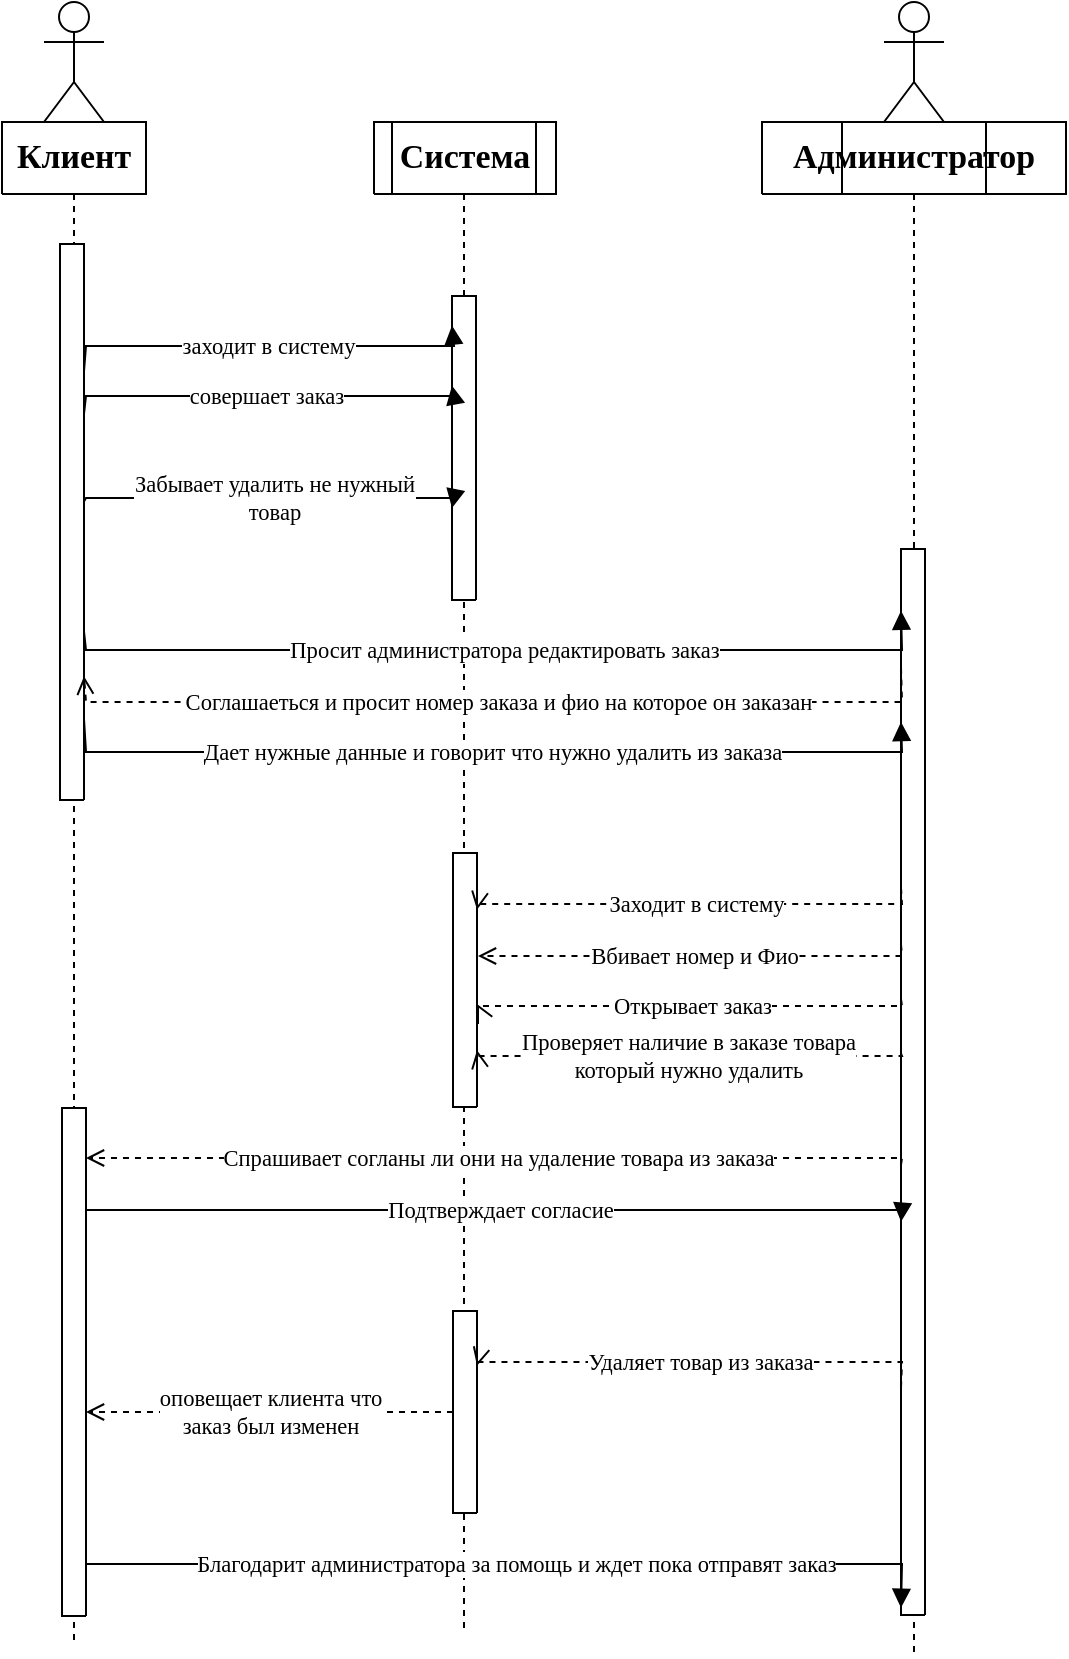 <mxfile version="20.6.0" type="device" pages="2"><diagram name="Страница-1" id="Page-1"><mxGraphModel dx="1038" dy="513" grid="1" gridSize="10" guides="1" tooltips="1" connect="1" arrows="1" fold="1" page="1" pageScale="1" pageWidth="827" pageHeight="1169" math="0" shadow="0"><root><mxCell id="0"/><mxCell id="1" value="Соединительная линия" parent="0"/><mxCell id="2" style="vsdxID=1;fillColor=#FFFFFF;gradientColor=none;shape=stencil(nZBLDoAgDERP0z3SIyjew0SURgSD+Lu9kMZoXLhwN9O+tukAlrNpJg1SzDH4QW/URgNYgZTkjA4UkwJUgGXng+6DX1zLfmoymdXo17xh5zmRJ6Q42BWCfc2oJfdAr+Yv+AP9Cb7OJ3H/2JG1HNGz/84klThPVCc=);points=[[0.5,1.71,0],[0.5,2.41,0],[0.5,3.12,0],[0.5,3.82,0],[0.5,4.53,0],[0.5,5.23,0],[0.5,5.94,0],[0.5,6.64,0],[0.5,7.35,0],[0.5,8.06,0],[0.5,8.76,0],[0.5,9.47,0],[0.5,10.17,0],[0.5,10.88,0],[0.5,1,0],[0.5,1,0],[0.5,1,0],[0.5,1,0],[0.5,1,0],[0.5,1,0],[0.5,1,0],[0.5,1,0],[0.5,1,0],[0.5,1,0],[0.5,1,0],[0.5,1,0],[0.5,1,0],[0.5,1,0],[0.5,1,0],[0.5,1,0],[0.5,1,0],[0.5,1,0],[0.5,1,0],[0.5,1,0],[0.5,1,0],[0.5,1,0],[0.5,1,0],[0.5,1,0],[0.5,1,0],[0.5,1,0],[0.5,1,0],[0.5,1,0],[0.5,1,0],[0.5,1,0],[0.5,1,0],[0.5,1,0],[0.5,1,0],[0.5,1,0],[0.5,1,0],[0.5,1,0],[0.5,1,0],[0.5,1,0],[0.5,1,0],[0.5,1,0],[0.5,1,0],[0.5,1,0],[0.5,1,0],[0.5,1,0],[0.5,1,0],[0.5,1,0],[0.5,1,0],[0.5,1,0],[0.5,1,0],[0.5,1,0],[0.5,1,0],[0.5,1,0],[0.5,1,0],[0.5,1,0],[0.5,1,0],[0.5,1,0],[0.5,1,0],[0.5,1,0],[0.5,1,0],[0.5,1,0],[0.5,1,0],[0.5,1,0],[0.5,1,0],[0.5,1,0],[0.5,1,0],[0.5,1,0],[0.5,1,0],[0.5,1,0],[0.5,1,0],[0.5,1,0],[0.5,1,0],[0.5,1,0],[0.5,1,0],[0.5,1,0],[0.5,1,0],[0.5,1,0],[0.5,1,0],[0.5,1,0],[0.5,1,0],[0.5,1,0],[0.5,1,0],[0.5,1,0],[0.5,1,0],[0.5,1,0],[0.5,1,0],[0.5,1,0]];labelBackgroundColor=none;rounded=0;html=1;whiteSpace=wrap;" parent="1" vertex="1"><mxGeometry x="148" y="68" width="72" height="36" as="geometry"/></mxCell><mxCell id="3" style="vsdxID=2;fillColor=#FFFFFF;gradientColor=none;shape=stencil(nZBLDoAgDERP0z3SIyjew0SURgSD+Lu9kMZoXLhwN9O+tukAlrNpJg1SzDH4QW/URgNYgZTkjA4UkwJUgGXng+6DX1zLfmoymdXo17xh5zmRJ6Q42BWCfc2oJfdAr+Yv+AP9Cb7OJ3H/2JG1HNGz/84klThPVCc=);points=[[0.5,1.71,0],[0.5,2.41,0],[0.5,3.12,0],[0.5,3.82,0],[0.5,4.53,0],[0.5,5.23,0],[0.5,5.94,0],[0.5,6.64,0],[0.5,7.35,0],[0.5,8.06,0],[0.5,8.76,0],[0.5,9.47,0],[0.5,10.17,0],[0.5,10.88,0],[0.5,1,0],[0.5,1,0],[0.5,1,0],[0.5,1,0],[0.5,1,0],[0.5,1,0],[0.5,1,0],[0.5,1,0],[0.5,1,0],[0.5,1,0],[0.5,1,0],[0.5,1,0],[0.5,1,0],[0.5,1,0],[0.5,1,0],[0.5,1,0],[0.5,1,0],[0.5,1,0],[0.5,1,0],[0.5,1,0],[0.5,1,0],[0.5,1,0],[0.5,1,0],[0.5,1,0],[0.5,1,0],[0.5,1,0],[0.5,1,0],[0.5,1,0],[0.5,1,0],[0.5,1,0],[0.5,1,0],[0.5,1,0],[0.5,1,0],[0.5,1,0],[0.5,1,0],[0.5,1,0],[0.5,1,0],[0.5,1,0],[0.5,1,0],[0.5,1,0],[0.5,1,0],[0.5,1,0],[0.5,1,0],[0.5,1,0],[0.5,1,0],[0.5,1,0],[0.5,1,0],[0.5,1,0],[0.5,1,0],[0.5,1,0],[0.5,1,0],[0.5,1,0],[0.5,1,0],[0.5,1,0],[0.5,1,0],[0.5,1,0],[0.5,1,0],[0.5,1,0],[0.5,1,0],[0.5,1,0],[0.5,1,0],[0.5,1,0],[0.5,1,0],[0.5,1,0],[0.5,1,0],[0.5,1,0],[0.5,1,0],[0.5,1,0],[0.5,1,0],[0.5,1,0],[0.5,1,0],[0.5,1,0],[0.5,1,0],[0.5,1,0],[0.5,1,0],[0.5,1,0],[0.5,1,0],[0.5,1,0],[0.5,1,0],[0.5,1,0],[0.5,1,0],[0.5,1,0],[0.5,1,0],[0.5,1,0],[0.5,1,0],[0.5,1,0]];labelBackgroundColor=none;rounded=0;html=1;whiteSpace=wrap;" parent="2" vertex="1"><mxGeometry width="72" height="36" as="geometry"/></mxCell><mxCell id="5" style="vsdxID=5;edgeStyle=none;dashed=1;startArrow=none;endArrow=none;startSize=5;endSize=5;spacingTop=0;spacingBottom=0;spacingLeft=0;spacingRight=0;verticalAlign=middle;html=1;labelBackgroundColor=#ffffff;rounded=0;" parent="2" edge="1"><mxGeometry relative="1" as="geometry"><Array as="points"/><mxPoint x="36" y="36" as="sourcePoint"/><mxPoint x="36" y="760" as="targetPoint"/></mxGeometry></mxCell><mxCell id="6" value="&lt;div style=&quot;font-size: 1px&quot;&gt;&lt;font style=&quot;font-size:16.93px;font-family:Calibri;color:#000000;direction:ltr;letter-spacing:0px;line-height:120%;opacity:1&quot;&gt;&lt;b&gt;Клиент&lt;br/&gt;&lt;/b&gt;&lt;/font&gt;&lt;/div&gt;" style="text;vsdxID=1;fillColor=none;gradientColor=none;points=[[0.5,1.71,0],[0.5,2.41,0],[0.5,3.12,0],[0.5,3.82,0],[0.5,4.53,0],[0.5,5.23,0],[0.5,5.94,0],[0.5,6.64,0],[0.5,7.35,0],[0.5,8.06,0],[0.5,8.76,0],[0.5,9.47,0],[0.5,10.17,0],[0.5,10.88,0],[0.5,1,0],[0.5,1,0],[0.5,1,0],[0.5,1,0],[0.5,1,0],[0.5,1,0],[0.5,1,0],[0.5,1,0],[0.5,1,0],[0.5,1,0],[0.5,1,0],[0.5,1,0],[0.5,1,0],[0.5,1,0],[0.5,1,0],[0.5,1,0],[0.5,1,0],[0.5,1,0],[0.5,1,0],[0.5,1,0],[0.5,1,0],[0.5,1,0],[0.5,1,0],[0.5,1,0],[0.5,1,0],[0.5,1,0],[0.5,1,0],[0.5,1,0],[0.5,1,0],[0.5,1,0],[0.5,1,0],[0.5,1,0],[0.5,1,0],[0.5,1,0],[0.5,1,0],[0.5,1,0],[0.5,1,0],[0.5,1,0],[0.5,1,0],[0.5,1,0],[0.5,1,0],[0.5,1,0],[0.5,1,0],[0.5,1,0],[0.5,1,0],[0.5,1,0],[0.5,1,0],[0.5,1,0],[0.5,1,0],[0.5,1,0],[0.5,1,0],[0.5,1,0],[0.5,1,0],[0.5,1,0],[0.5,1,0],[0.5,1,0],[0.5,1,0],[0.5,1,0],[0.5,1,0],[0.5,1,0],[0.5,1,0],[0.5,1,0],[0.5,1,0],[0.5,1,0],[0.5,1,0],[0.5,1,0],[0.5,1,0],[0.5,1,0],[0.5,1,0],[0.5,1,0],[0.5,1,0],[0.5,1,0],[0.5,1,0],[0.5,1,0],[0.5,1,0],[0.5,1,0],[0.5,1,0],[0.5,1,0],[0.5,1,0],[0.5,1,0],[0.5,1,0],[0.5,1,0],[0.5,1,0],[0.5,1,0],[0.5,1,0],[0.5,1,0]];labelBackgroundColor=none;rounded=0;html=1;whiteSpace=wrap;verticalAlign=middle;align=center;strokeColor=none;;html=1;" parent="2" vertex="1"><mxGeometry width="72" height="36" as="geometry"/></mxCell><mxCell id="7" style="vsdxID=6;fillColor=#FFFFFF;gradientColor=none;shape=stencil(nZBLDoAgDERP0z3SIyjew0SURgSD+Lu9kMZoXLhwN9O+tukAlrNpJg1SzDH4QW/URgNYgZTkjA4UkwJUgGXng+6DX1zLfmoymdXo17xh5zmRJ6Q42BWCfc2oJfdAr+Yv+AP9Cb7OJ3H/2JG1HNGz/84klThPVCc=);points=[[0.5,11.58,0],[0.5,12.29,0],[0.5,12.99,0],[0.5,13.7,0],[0.5,14.41,0],[0.5,15.11,0],[0.5,15.82,0],[0.5,16.52,0],[0.5,17.23,0],[0.5,17.93,0],[0.5,18.64,0],[0.5,19.34,0],[0.5,20.05,0],[0.5,20.76,0],[0.5,18.92,0],[0.5,18.92,0],[0.5,18.92,0],[0.5,18.92,0],[0.5,18.92,0],[0.5,18.92,0],[0.5,18.92,0],[0.5,18.92,0],[0.5,18.92,0],[0.5,18.92,0],[0.5,18.92,0],[0.5,18.92,0],[0.5,18.92,0],[0.5,18.92,0],[0.5,18.92,0],[0.5,18.92,0],[0.5,18.92,0],[0.5,18.92,0],[0.5,18.92,0],[0.5,18.92,0],[0.5,18.92,0],[0.5,18.92,0],[0.5,18.92,0],[0.5,18.92,0],[0.5,18.92,0],[0.5,18.92,0],[0.5,18.92,0],[0.5,18.92,0],[0.5,18.92,0],[0.5,18.92,0],[0.5,18.92,0],[0.5,18.92,0],[0.5,18.92,0],[0.5,18.92,0],[0.5,18.92,0],[0.5,18.92,0],[0.5,18.92,0],[0.5,18.92,0],[0.5,18.92,0],[0.5,18.92,0],[0.5,18.92,0],[0.5,18.92,0],[0.5,18.92,0],[0.5,18.92,0],[0.5,18.92,0],[0.5,18.92,0],[0.5,18.92,0],[0.5,18.92,0],[0.5,18.92,0],[0.5,18.92,0],[0.5,18.92,0],[0.5,18.92,0],[0.5,18.92,0],[0.5,18.92,0],[0.5,18.92,0],[0.5,18.92,0],[0.5,18.92,0],[0.5,18.92,0],[0.5,18.92,0],[0.5,18.92,0],[0.5,18.92,0],[0.5,18.92,0],[0.5,18.92,0],[0.5,18.92,0],[0.5,18.92,0],[0.5,18.92,0],[0.5,18.92,0],[0.5,18.92,0],[0.5,18.92,0],[0.5,18.92,0],[0.5,18.92,0],[0.5,18.92,0]];labelBackgroundColor=none;rounded=0;html=1;whiteSpace=wrap;" parent="1" vertex="1"><mxGeometry x="334" y="68" width="91" height="36" as="geometry"/></mxCell><mxCell id="8" style="vsdxID=7;fillColor=#FFFFFF;gradientColor=none;shape=stencil(nZBLDoAgDERP0z3SIyjew0SURgSD+Lu9kMZoXLhwN9O+tukAlrNpJg1SzDH4QW/URgNYgZTkjA4UkwJUgGXng+6DX1zLfmoymdXo17xh5zmRJ6Q42BWCfc2oJfdAr+Yv+AP9Cb7OJ3H/2JG1HNGz/84klThPVCc=);points=[[0.5,1.71,0],[0.5,2.41,0],[0.5,3.12,0],[0.5,3.82,0],[0.5,4.53,0],[0.5,5.23,0],[0.5,5.94,0],[0.5,6.64,0],[0.5,7.35,0],[0.5,8.06,0],[0.5,8.76,0],[0.5,9.47,0],[0.5,10.17,0],[0.5,10.88,0],[0.5,1,0],[0.5,1,0],[0.5,1,0],[0.5,1,0],[0.5,1,0],[0.5,1,0],[0.5,1,0],[0.5,1,0],[0.5,1,0],[0.5,1,0],[0.5,1,0],[0.5,1,0],[0.5,1,0],[0.5,1,0],[0.5,1,0],[0.5,1,0],[0.5,1,0],[0.5,1,0],[0.5,1,0],[0.5,1,0],[0.5,1,0],[0.5,1,0],[0.5,1,0],[0.5,1,0],[0.5,1,0],[0.5,1,0],[0.5,1,0],[0.5,1,0],[0.5,1,0],[0.5,1,0],[0.5,1,0],[0.5,1,0],[0.5,1,0],[0.5,1,0],[0.5,1,0],[0.5,1,0],[0.5,1,0],[0.5,1,0],[0.5,1,0],[0.5,1,0],[0.5,1,0],[0.5,1,0],[0.5,1,0],[0.5,1,0],[0.5,1,0],[0.5,1,0],[0.5,1,0],[0.5,1,0],[0.5,1,0],[0.5,1,0],[0.5,1,0],[0.5,1,0],[0.5,1,0],[0.5,1,0],[0.5,1,0],[0.5,1,0],[0.5,1,0],[0.5,1,0],[0.5,1,0],[0.5,1,0],[0.5,1,0],[0.5,1,0],[0.5,1,0],[0.5,1,0],[0.5,1,0],[0.5,1,0],[0.5,1,0],[0.5,1,0],[0.5,1,0],[0.5,1,0],[0.5,1,0],[0.5,1,0],[0.5,1,0],[0.5,1,0],[0.5,1,0],[0.5,1,0],[0.5,1,0],[0.5,1,0],[0.5,1,0],[0.5,1,0],[0.5,1,0],[0.5,1,0],[0.5,1,0],[0.5,1,0],[0.5,1,0],[0.5,1,0]];labelBackgroundColor=none;rounded=0;html=1;whiteSpace=wrap;" parent="7" vertex="1"><mxGeometry x="9" width="72" height="36" as="geometry"/></mxCell><mxCell id="9" style="vsdxID=8;fillColor=#FFFFFF;gradientColor=none;shape=stencil(1VFBDsIgEHwNRxKE+IJa/7GxSyFiaRa07e+FLImtB+/eZnZmdgkjTJcczCi0SpniHRc/ZCfMRWjtJ4fkc0HC9MJ0NhKOFJ/TwHyG6qzoEV91w8q5s6oRrTamJ8X8yl6gW9GoeZuVtgP9vUitElafJMUM2cfpEA1AI8pyRNoAYwuylBbEeTf+h2cV8Plm60Pglvb6dy1lxJWa/g0=);points=[[0.5,1.71,0],[0.5,2.41,0],[0.5,3.12,0],[0.5,3.82,0],[0.5,4.53,0],[0.5,5.23,0],[0.5,5.94,0],[0.5,6.64,0],[0.5,7.35,0],[0.5,8.06,0],[0.5,8.76,0],[0.5,9.47,0],[0.5,10.17,0],[0.5,10.88,0],[0.5,1,0],[0.5,1,0],[0.5,1,0],[0.5,1,0],[0.5,1,0],[0.5,1,0],[0.5,1,0],[0.5,1,0],[0.5,1,0],[0.5,1,0],[0.5,1,0],[0.5,1,0],[0.5,1,0],[0.5,1,0],[0.5,1,0],[0.5,1,0],[0.5,1,0],[0.5,1,0],[0.5,1,0],[0.5,1,0],[0.5,1,0],[0.5,1,0],[0.5,1,0],[0.5,1,0],[0.5,1,0],[0.5,1,0],[0.5,1,0],[0.5,1,0],[0.5,1,0],[0.5,1,0],[0.5,1,0],[0.5,1,0],[0.5,1,0],[0.5,1,0],[0.5,1,0],[0.5,1,0],[0.5,1,0],[0.5,1,0],[0.5,1,0],[0.5,1,0],[0.5,1,0],[0.5,1,0],[0.5,1,0],[0.5,1,0],[0.5,1,0],[0.5,1,0],[0.5,1,0],[0.5,1,0],[0.5,1,0],[0.5,1,0],[0.5,1,0],[0.5,1,0],[0.5,1,0],[0.5,1,0],[0.5,1,0],[0.5,1,0],[0.5,1,0],[0.5,1,0],[0.5,1,0],[0.5,1,0],[0.5,1,0],[0.5,1,0],[0.5,1,0],[0.5,1,0],[0.5,1,0],[0.5,1,0],[0.5,1,0],[0.5,1,0],[0.5,1,0],[0.5,1,0],[0.5,1,0],[0.5,1,0],[0.5,1,0],[0.5,1,0],[0.5,1,0],[0.5,1,0],[0.5,1,0],[0.5,1,0],[0.5,1,0],[0.5,1,0],[0.5,1,0],[0.5,1,0],[0.5,1,0],[0.5,1,0],[0.5,1,0],[0.5,1,0]];labelBackgroundColor=none;rounded=0;html=1;whiteSpace=wrap;" parent="7" vertex="1"><mxGeometry x="33" y="-5" width="24" height="1" as="geometry"/></mxCell><mxCell id="10" style="vsdxID=10;edgeStyle=none;dashed=1;startArrow=none;endArrow=none;startSize=5;endSize=5;spacingTop=0;spacingBottom=0;spacingLeft=0;spacingRight=0;verticalAlign=middle;html=1;labelBackgroundColor=#ffffff;rounded=0;" parent="7" edge="1"><mxGeometry relative="1" as="geometry"><Array as="points"/><mxPoint x="45" y="36" as="sourcePoint"/><mxPoint x="45" y="755" as="targetPoint"/></mxGeometry></mxCell><mxCell id="11" value="&lt;div style=&quot;font-size: 1px&quot;&gt;&lt;font style=&quot;font-size:16.93px;font-family:Calibri;color:#000000;direction:ltr;letter-spacing:0px;line-height:120%;opacity:1&quot;&gt;&lt;b&gt;Система&lt;br/&gt;&lt;/b&gt;&lt;/font&gt;&lt;/div&gt;" style="text;vsdxID=6;fillColor=none;gradientColor=none;points=[[0.5,11.58,0],[0.5,12.29,0],[0.5,12.99,0],[0.5,13.7,0],[0.5,14.41,0],[0.5,15.11,0],[0.5,15.82,0],[0.5,16.52,0],[0.5,17.23,0],[0.5,17.93,0],[0.5,18.64,0],[0.5,19.34,0],[0.5,20.05,0],[0.5,20.76,0],[0.5,18.92,0],[0.5,18.92,0],[0.5,18.92,0],[0.5,18.92,0],[0.5,18.92,0],[0.5,18.92,0],[0.5,18.92,0],[0.5,18.92,0],[0.5,18.92,0],[0.5,18.92,0],[0.5,18.92,0],[0.5,18.92,0],[0.5,18.92,0],[0.5,18.92,0],[0.5,18.92,0],[0.5,18.92,0],[0.5,18.92,0],[0.5,18.92,0],[0.5,18.92,0],[0.5,18.92,0],[0.5,18.92,0],[0.5,18.92,0],[0.5,18.92,0],[0.5,18.92,0],[0.5,18.92,0],[0.5,18.92,0],[0.5,18.92,0],[0.5,18.92,0],[0.5,18.92,0],[0.5,18.92,0],[0.5,18.92,0],[0.5,18.92,0],[0.5,18.92,0],[0.5,18.92,0],[0.5,18.92,0],[0.5,18.92,0],[0.5,18.92,0],[0.5,18.92,0],[0.5,18.92,0],[0.5,18.92,0],[0.5,18.92,0],[0.5,18.92,0],[0.5,18.92,0],[0.5,18.92,0],[0.5,18.92,0],[0.5,18.92,0],[0.5,18.92,0],[0.5,18.92,0],[0.5,18.92,0],[0.5,18.92,0],[0.5,18.92,0],[0.5,18.92,0],[0.5,18.92,0],[0.5,18.92,0],[0.5,18.92,0],[0.5,18.92,0],[0.5,18.92,0],[0.5,18.92,0],[0.5,18.92,0],[0.5,18.92,0],[0.5,18.92,0],[0.5,18.92,0],[0.5,18.92,0],[0.5,18.92,0],[0.5,18.92,0],[0.5,18.92,0],[0.5,18.92,0],[0.5,18.92,0],[0.5,18.92,0],[0.5,18.92,0],[0.5,18.92,0],[0.5,18.92,0]];labelBackgroundColor=none;rounded=0;html=1;whiteSpace=wrap;verticalAlign=middle;align=center;strokeColor=none;;html=1;" parent="7" vertex="1"><mxGeometry width="91.2" height="36" as="geometry"/></mxCell><mxCell id="12" style="vsdxID=11;fillColor=#FFFFFF;gradientColor=none;shape=stencil(nZBLDoAgDERP0z3SIyjew0SURgSD+Lu9kMZoXLhwN9O+tukAlrNpJg1SzDH4QW/URgNYgZTkjA4UkwJUgGXng+6DX1zLfmoymdXo17xh5zmRJ6Q42BWCfc2oJfdAr+Yv+AP9Cb7OJ3H/2JG1HNGz/84klThPVCc=);points=[[0.5,11.58,0],[0.5,12.29,0],[0.5,12.99,0],[0.5,13.7,0],[0.5,14.41,0],[0.5,15.11,0],[0.5,15.82,0],[0.5,16.52,0],[0.5,17.23,0],[0.5,17.93,0],[0.5,18.64,0],[0.5,19.34,0],[0.5,20.05,0],[0.5,20.76,0],[0.5,18.92,0],[0.5,18.92,0],[0.5,18.92,0],[0.5,18.92,0],[0.5,18.92,0],[0.5,18.92,0],[0.5,18.92,0],[0.5,18.92,0],[0.5,18.92,0],[0.5,18.92,0],[0.5,18.92,0],[0.5,18.92,0],[0.5,18.92,0],[0.5,18.92,0],[0.5,18.92,0],[0.5,18.92,0],[0.5,18.92,0],[0.5,18.92,0],[0.5,18.92,0],[0.5,18.92,0],[0.5,18.92,0],[0.5,18.92,0],[0.5,18.92,0],[0.5,18.92,0],[0.5,18.92,0],[0.5,18.92,0],[0.5,18.92,0],[0.5,18.92,0],[0.5,18.92,0],[0.5,18.92,0],[0.5,18.92,0],[0.5,18.92,0],[0.5,18.92,0],[0.5,18.92,0],[0.5,18.92,0],[0.5,18.92,0],[0.5,18.92,0],[0.5,18.92,0],[0.5,18.92,0],[0.5,18.92,0],[0.5,18.92,0],[0.5,18.92,0],[0.5,18.92,0],[0.5,18.92,0],[0.5,18.92,0],[0.5,18.92,0],[0.5,18.92,0],[0.5,18.92,0],[0.5,18.92,0],[0.5,18.92,0],[0.5,18.92,0],[0.5,18.92,0],[0.5,18.92,0],[0.5,18.92,0],[0.5,18.92,0],[0.5,18.92,0],[0.5,18.92,0],[0.5,18.92,0],[0.5,18.92,0],[0.5,18.92,0],[0.5,18.92,0],[0.5,18.92,0],[0.5,18.92,0],[0.5,18.92,0],[0.5,18.92,0],[0.5,18.92,0],[0.5,18.92,0],[0.5,18.92,0],[0.5,18.92,0],[0.5,18.92,0],[0.5,18.92,0],[0.5,18.92,0]];labelBackgroundColor=none;rounded=0;html=1;whiteSpace=wrap;" parent="1" vertex="1"><mxGeometry x="528" y="68" width="152" height="36" as="geometry"/></mxCell><mxCell id="13" style="vsdxID=12;fillColor=#FFFFFF;gradientColor=none;shape=stencil(nZBLDoAgDERP0z3SIyjew0SURgSD+Lu9kMZoXLhwN9O+tukAlrNpJg1SzDH4QW/URgNYgZTkjA4UkwJUgGXng+6DX1zLfmoymdXo17xh5zmRJ6Q42BWCfc2oJfdAr+Yv+AP9Cb7OJ3H/2JG1HNGz/84klThPVCc=);points=[[0.5,1.71,0],[0.5,2.41,0],[0.5,3.12,0],[0.5,3.82,0],[0.5,4.53,0],[0.5,5.23,0],[0.5,5.94,0],[0.5,6.64,0],[0.5,7.35,0],[0.5,8.06,0],[0.5,8.76,0],[0.5,9.47,0],[0.5,10.17,0],[0.5,10.88,0],[0.5,1,0],[0.5,1,0],[0.5,1,0],[0.5,1,0],[0.5,1,0],[0.5,1,0],[0.5,1,0],[0.5,1,0],[0.5,1,0],[0.5,1,0],[0.5,1,0],[0.5,1,0],[0.5,1,0],[0.5,1,0],[0.5,1,0],[0.5,1,0],[0.5,1,0],[0.5,1,0],[0.5,1,0],[0.5,1,0],[0.5,1,0],[0.5,1,0],[0.5,1,0],[0.5,1,0],[0.5,1,0],[0.5,1,0],[0.5,1,0],[0.5,1,0],[0.5,1,0],[0.5,1,0],[0.5,1,0],[0.5,1,0],[0.5,1,0],[0.5,1,0],[0.5,1,0],[0.5,1,0],[0.5,1,0],[0.5,1,0],[0.5,1,0],[0.5,1,0],[0.5,1,0],[0.5,1,0],[0.5,1,0],[0.5,1,0],[0.5,1,0],[0.5,1,0],[0.5,1,0],[0.5,1,0],[0.5,1,0],[0.5,1,0],[0.5,1,0],[0.5,1,0],[0.5,1,0],[0.5,1,0],[0.5,1,0],[0.5,1,0],[0.5,1,0],[0.5,1,0],[0.5,1,0],[0.5,1,0],[0.5,1,0],[0.5,1,0],[0.5,1,0],[0.5,1,0],[0.5,1,0],[0.5,1,0],[0.5,1,0],[0.5,1,0],[0.5,1,0],[0.5,1,0],[0.5,1,0],[0.5,1,0],[0.5,1,0],[0.5,1,0],[0.5,1,0],[0.5,1,0],[0.5,1,0],[0.5,1,0],[0.5,1,0],[0.5,1,0],[0.5,1,0],[0.5,1,0],[0.5,1,0],[0.5,1,0],[0.5,1,0],[0.5,1,0]];labelBackgroundColor=none;rounded=0;html=1;whiteSpace=wrap;" parent="12" vertex="1"><mxGeometry x="40" width="72" height="36" as="geometry"/></mxCell><mxCell id="15" style="vsdxID=15;edgeStyle=none;dashed=1;startArrow=none;endArrow=none;startSize=5;endSize=5;spacingTop=0;spacingBottom=0;spacingLeft=0;spacingRight=0;verticalAlign=middle;html=1;labelBackgroundColor=#ffffff;rounded=0;" parent="12" edge="1"><mxGeometry relative="1" as="geometry"><Array as="points"/><mxPoint x="76" y="36" as="sourcePoint"/><mxPoint x="76" y="766" as="targetPoint"/></mxGeometry></mxCell><mxCell id="16" value="&lt;div style=&quot;font-size: 1px&quot;&gt;&lt;font style=&quot;font-size:16.93px;font-family:Calibri;color:#000000;direction:ltr;letter-spacing:0px;line-height:120%;opacity:1&quot;&gt;&lt;b&gt;Администратор&lt;br/&gt;&lt;/b&gt;&lt;/font&gt;&lt;/div&gt;" style="text;vsdxID=11;fillColor=none;gradientColor=none;points=[[0.5,11.58,0],[0.5,12.29,0],[0.5,12.99,0],[0.5,13.7,0],[0.5,14.41,0],[0.5,15.11,0],[0.5,15.82,0],[0.5,16.52,0],[0.5,17.23,0],[0.5,17.93,0],[0.5,18.64,0],[0.5,19.34,0],[0.5,20.05,0],[0.5,20.76,0],[0.5,18.92,0],[0.5,18.92,0],[0.5,18.92,0],[0.5,18.92,0],[0.5,18.92,0],[0.5,18.92,0],[0.5,18.92,0],[0.5,18.92,0],[0.5,18.92,0],[0.5,18.92,0],[0.5,18.92,0],[0.5,18.92,0],[0.5,18.92,0],[0.5,18.92,0],[0.5,18.92,0],[0.5,18.92,0],[0.5,18.92,0],[0.5,18.92,0],[0.5,18.92,0],[0.5,18.92,0],[0.5,18.92,0],[0.5,18.92,0],[0.5,18.92,0],[0.5,18.92,0],[0.5,18.92,0],[0.5,18.92,0],[0.5,18.92,0],[0.5,18.92,0],[0.5,18.92,0],[0.5,18.92,0],[0.5,18.92,0],[0.5,18.92,0],[0.5,18.92,0],[0.5,18.92,0],[0.5,18.92,0],[0.5,18.92,0],[0.5,18.92,0],[0.5,18.92,0],[0.5,18.92,0],[0.5,18.92,0],[0.5,18.92,0],[0.5,18.92,0],[0.5,18.92,0],[0.5,18.92,0],[0.5,18.92,0],[0.5,18.92,0],[0.5,18.92,0],[0.5,18.92,0],[0.5,18.92,0],[0.5,18.92,0],[0.5,18.92,0],[0.5,18.92,0],[0.5,18.92,0],[0.5,18.92,0],[0.5,18.92,0],[0.5,18.92,0],[0.5,18.92,0],[0.5,18.92,0],[0.5,18.92,0],[0.5,18.92,0],[0.5,18.92,0],[0.5,18.92,0],[0.5,18.92,0],[0.5,18.92,0],[0.5,18.92,0],[0.5,18.92,0],[0.5,18.92,0],[0.5,18.92,0],[0.5,18.92,0],[0.5,18.92,0],[0.5,18.92,0],[0.5,18.92,0]];labelBackgroundColor=none;rounded=0;html=1;whiteSpace=wrap;verticalAlign=middle;align=center;strokeColor=none;;html=1;" parent="12" vertex="1"><mxGeometry width="152" height="36" as="geometry"/></mxCell><mxCell id="17" style="vsdxID=16;rotation=270;fillColor=#FFFFFF;gradientColor=none;shape=stencil(nZBLDoAgDERP0z3SIyjew0SURgSD+Lu9kMZoXLhwN9O+tukAlrNpJg1SzDH4QW/URgNYgZTkjA4UkwJUgGXng+6DX1zLfmoymdXo17xh5zmRJ6Q42BWCfc2oJfdAr+Yv+AP9Cb7OJ3H/2JG1HNGz/84klThPVCc=);points=[[1,1,0],[1,0,0],[0.76,1,0],[0.76,0,0],[0.51,1,0],[0.51,0,0],[0.27,1,0],[0.27,0,0],[0.02,1,0],[0.02,0,0],[1,1,0],[1,0,0],[1,1,0],[1,0,0],[1,1,0],[1,0,0],[1,1,0],[1,0,0],[1,1,0],[1,0,0],[1,1,0],[1,0,0],[1,1,0],[1,0,0],[1,1,0],[1,0,0],[1,1,0],[1,0,0],[1,1,0],[1,0,0],[1,1,0],[1,0,0],[1,1,0],[1,0,0],[1,1,0],[1,0,0],[1,1,0],[1,0,0],[1,1,0],[1,0,0],[1,1,0],[1,0,0],[1,1,0],[1,0,0],[1,1,0],[1,0,0],[1,1,0],[1,0,0],[1,1,0],[1,0,0],[1,1,0],[1,0,0],[1,1,0],[1,0,0],[1,1,0],[1,0,0],[1,1,0],[1,0,0],[1,1,0],[1,0,0],[1,1,0],[1,0,0],[1,1,0],[1,0,0],[1,1,0],[1,0,0],[1,1,0],[1,0,0],[1,1,0],[1,0,0],[1,1,0],[1,0,0],[1,1,0],[1,0,0],[1,1,0],[1,0,0],[1,1,0],[1,0,0],[1,1,0],[1,0,0],[1,1,0],[1,0,0],[1,1,0],[1,0,0],[1,1,0],[1,0,0],[1,1,0],[1,0,0],[1,1,0],[1,0,0],[1,1,0],[1,0,0],[1,1,0],[1,0,0],[1,1,0],[1,0,0],[1,1,0],[1,0,0],[1,1,0],[1,0,0],[1,1,0],[1,0,0]];labelBackgroundColor=none;rounded=0;html=1;whiteSpace=wrap;" parent="1" vertex="1"><mxGeometry x="44" y="262" width="278" height="12" as="geometry"/></mxCell><mxCell id="18" style="vsdxID=17;rotation=270;fillColor=#FFFFFF;gradientColor=none;shape=stencil(nZBLDoAgDERP0z3SIyjew0SURgSD+Lu9kMZoXLhwN9O+tukAlrNpJg1SzDH4QW/URgNYgZTkjA4UkwJUgGXng+6DX1zLfmoymdXo17xh5zmRJ6Q42BWCfc2oJfdAr+Yv+AP9Cb7OJ3H/2JG1HNGz/84klThPVCc=);points=[[1,1,0],[1,0,0],[0.76,1,0],[0.76,0,0],[0.51,1,0],[0.51,0,0],[0.27,1,0],[0.27,0,0],[0.02,1,0],[0.02,0,0],[1,1,0],[1,0,0],[1,1,0],[1,0,0],[1,1,0],[1,0,0],[1,1,0],[1,0,0],[1,1,0],[1,0,0],[1,1,0],[1,0,0],[1,1,0],[1,0,0],[1,1,0],[1,0,0],[1,1,0],[1,0,0],[1,1,0],[1,0,0],[1,1,0],[1,0,0],[1,1,0],[1,0,0],[1,1,0],[1,0,0],[1,1,0],[1,0,0],[1,1,0],[1,0,0],[1,1,0],[1,0,0],[1,1,0],[1,0,0],[1,1,0],[1,0,0],[1,1,0],[1,0,0],[1,1,0],[1,0,0],[1,1,0],[1,0,0],[1,1,0],[1,0,0],[1,1,0],[1,0,0],[1,1,0],[1,0,0],[1,1,0],[1,0,0],[1,1,0],[1,0,0],[1,1,0],[1,0,0],[1,1,0],[1,0,0],[1,1,0],[1,0,0],[1,1,0],[1,0,0],[1,1,0],[1,0,0],[1,1,0],[1,0,0],[1,1,0],[1,0,0],[1,1,0],[1,0,0],[1,1,0],[1,0,0],[1,1,0],[1,0,0],[1,1,0],[1,0,0],[1,1,0],[1,0,0],[1,1,0],[1,0,0],[1,1,0],[1,0,0],[1,1,0],[1,0,0],[1,1,0],[1,0,0],[1,1,0],[1,0,0],[1,1,0],[1,0,0],[1,1,0],[1,0,0],[1,1,0],[1,0,0]];labelBackgroundColor=none;rounded=0;html=1;whiteSpace=wrap;" parent="1" vertex="1"><mxGeometry x="303" y="225" width="152" height="12" as="geometry"/></mxCell><mxCell id="19" style="vsdxID=22;rotation=270;fillColor=#FFFFFF;gradientColor=none;shape=stencil(nZBLDoAgDERP0z3SIyjew0SURgSD+Lu9kMZoXLhwN9O+tukAlrNpJg1SzDH4QW/URgNYgZTkjA4UkwJUgGXng+6DX1zLfmoymdXo17xh5zmRJ6Q42BWCfc2oJfdAr+Yv+AP9Cb7OJ3H/2JG1HNGz/84klThPVCc=);points=[[1,1,0],[1,0,0],[0.76,1,0],[0.76,0,0],[0.51,1,0],[0.51,0,0],[0.27,1,0],[0.27,0,0],[0.02,1,0],[0.02,0,0],[1,1,0],[1,0,0],[1,1,0],[1,0,0],[1,1,0],[1,0,0],[1,1,0],[1,0,0],[1,1,0],[1,0,0],[1,1,0],[1,0,0],[1,1,0],[1,0,0],[1,1,0],[1,0,0],[1,1,0],[1,0,0],[1,1,0],[1,0,0],[1,1,0],[1,0,0],[1,1,0],[1,0,0],[1,1,0],[1,0,0],[1,1,0],[1,0,0],[1,1,0],[1,0,0],[1,1,0],[1,0,0],[1,1,0],[1,0,0],[1,1,0],[1,0,0],[1,1,0],[1,0,0],[1,1,0],[1,0,0],[1,1,0],[1,0,0],[1,1,0],[1,0,0],[1,1,0],[1,0,0],[1,1,0],[1,0,0],[1,1,0],[1,0,0],[1,1,0],[1,0,0],[1,1,0],[1,0,0],[1,1,0],[1,0,0],[1,1,0],[1,0,0],[1,1,0],[1,0,0],[1,1,0],[1,0,0],[1,1,0],[1,0,0],[1,1,0],[1,0,0],[1,1,0],[1,0,0],[1,1,0],[1,0,0],[1,1,0],[1,0,0],[1,1,0],[1,0,0],[1,1,0],[1,0,0],[1,1,0],[1,0,0],[1,1,0],[1,0,0],[1,1,0],[1,0,0],[1,1,0],[1,0,0],[1,1,0],[1,0,0],[1,1,0],[1,0,0],[1,1,0],[1,0,0],[1,1,0],[1,0,0]];labelBackgroundColor=none;rounded=0;html=1;whiteSpace=wrap;" parent="1" vertex="1"><mxGeometry x="337" y="542" width="533" height="12" as="geometry"/></mxCell><mxCell id="20" style="vsdxID=25;rotation=270;fillColor=#FFFFFF;gradientColor=none;shape=stencil(nZBLDoAgDERP0z3SIyjew0SURgSD+Lu9kMZoXLhwN9O+tukAlrNpJg1SzDH4QW/URgNYgZTkjA4UkwJUgGXng+6DX1zLfmoymdXo17xh5zmRJ6Q42BWCfc2oJfdAr+Yv+AP9Cb7OJ3H/2JG1HNGz/84klThPVCc=);points=[[1,1,0],[1,0,0],[0.76,1,0],[0.76,0,0],[0.51,1,0],[0.51,0,0],[0.27,1,0],[0.27,0,0],[0.02,1,0],[0.02,0,0],[1,1,0],[1,0,0],[1,1,0],[1,0,0],[1,1,0],[1,0,0],[1,1,0],[1,0,0],[1,1,0],[1,0,0],[1,1,0],[1,0,0],[1,1,0],[1,0,0],[1,1,0],[1,0,0],[1,1,0],[1,0,0],[1,1,0],[1,0,0],[1,1,0],[1,0,0],[1,1,0],[1,0,0],[1,1,0],[1,0,0],[1,1,0],[1,0,0],[1,1,0],[1,0,0],[1,1,0],[1,0,0],[1,1,0],[1,0,0],[1,1,0],[1,0,0],[1,1,0],[1,0,0],[1,1,0],[1,0,0],[1,1,0],[1,0,0],[1,1,0],[1,0,0],[1,1,0],[1,0,0],[1,1,0],[1,0,0],[1,1,0],[1,0,0],[1,1,0],[1,0,0],[1,1,0],[1,0,0],[1,1,0],[1,0,0],[1,1,0],[1,0,0],[1,1,0],[1,0,0],[1,1,0],[1,0,0],[1,1,0],[1,0,0],[1,1,0],[1,0,0],[1,1,0],[1,0,0],[1,1,0],[1,0,0],[1,1,0],[1,0,0],[1,1,0],[1,0,0],[1,1,0],[1,0,0],[1,1,0],[1,0,0],[1,1,0],[1,0,0],[1,1,0],[1,0,0],[1,1,0],[1,0,0],[1,1,0],[1,0,0],[1,1,0],[1,0,0],[1,1,0],[1,0,0],[1,1,0],[1,0,0]];labelBackgroundColor=none;rounded=0;html=1;whiteSpace=wrap;" parent="1" vertex="1"><mxGeometry x="316" y="491" width="127" height="12" as="geometry"/></mxCell><mxCell id="21" style="vsdxID=31;rotation=270;fillColor=#FFFFFF;gradientColor=none;shape=stencil(nZBLDoAgDERP0z3SIyjew0SURgSD+Lu9kMZoXLhwN9O+tukAlrNpJg1SzDH4QW/URgNYgZTkjA4UkwJUgGXng+6DX1zLfmoymdXo17xh5zmRJ6Q42BWCfc2oJfdAr+Yv+AP9Cb7OJ3H/2JG1HNGz/84klThPVCc=);points=[[1,1,0],[1,0,0],[0.76,1,0],[0.76,0,0],[0.51,1,0],[0.51,0,0],[0.27,1,0],[0.27,0,0],[0.02,1,0],[0.02,0,0],[1,1,0],[1,0,0],[1,1,0],[1,0,0],[1,1,0],[1,0,0],[1,1,0],[1,0,0],[1,1,0],[1,0,0],[1,1,0],[1,0,0],[1,1,0],[1,0,0],[1,1,0],[1,0,0],[1,1,0],[1,0,0],[1,1,0],[1,0,0],[1,1,0],[1,0,0],[1,1,0],[1,0,0],[1,1,0],[1,0,0],[1,1,0],[1,0,0],[1,1,0],[1,0,0],[1,1,0],[1,0,0],[1,1,0],[1,0,0],[1,1,0],[1,0,0],[1,1,0],[1,0,0],[1,1,0],[1,0,0],[1,1,0],[1,0,0],[1,1,0],[1,0,0],[1,1,0],[1,0,0],[1,1,0],[1,0,0],[1,1,0],[1,0,0],[1,1,0],[1,0,0],[1,1,0],[1,0,0],[1,1,0],[1,0,0],[1,1,0],[1,0,0],[1,1,0],[1,0,0],[1,1,0],[1,0,0],[1,1,0],[1,0,0],[1,1,0],[1,0,0],[1,1,0],[1,0,0],[1,1,0],[1,0,0],[1,1,0],[1,0,0],[1,1,0],[1,0,0],[1,1,0],[1,0,0],[1,1,0],[1,0,0],[1,1,0],[1,0,0],[1,1,0],[1,0,0],[1,1,0],[1,0,0],[1,1,0],[1,0,0],[1,1,0],[1,0,0],[1,1,0],[1,0,0],[1,1,0],[1,0,0]];labelBackgroundColor=none;rounded=0;html=1;whiteSpace=wrap;" parent="1" vertex="1"><mxGeometry x="57" y="682" width="254" height="12" as="geometry"/></mxCell><mxCell id="22" style="vsdxID=34;rotation=270;fillColor=#FFFFFF;gradientColor=none;shape=stencil(nZBLDoAgDERP0z3SIyjew0SURgSD+Lu9kMZoXLhwN9O+tukAlrNpJg1SzDH4QW/URgNYgZTkjA4UkwJUgGXng+6DX1zLfmoymdXo17xh5zmRJ6Q42BWCfc2oJfdAr+Yv+AP9Cb7OJ3H/2JG1HNGz/84klThPVCc=);points=[[1,1,0],[1,0,0],[0.76,1,0],[0.76,0,0],[0.51,1,0],[0.51,0,0],[0.27,1,0],[0.27,0,0],[0.02,1,0],[0.02,0,0],[1,1,0],[1,0,0],[1,1,0],[1,0,0],[1,1,0],[1,0,0],[1,1,0],[1,0,0],[1,1,0],[1,0,0],[1,1,0],[1,0,0],[1,1,0],[1,0,0],[1,1,0],[1,0,0],[1,1,0],[1,0,0],[1,1,0],[1,0,0],[1,1,0],[1,0,0],[1,1,0],[1,0,0],[1,1,0],[1,0,0],[1,1,0],[1,0,0],[1,1,0],[1,0,0],[1,1,0],[1,0,0],[1,1,0],[1,0,0],[1,1,0],[1,0,0],[1,1,0],[1,0,0],[1,1,0],[1,0,0],[1,1,0],[1,0,0],[1,1,0],[1,0,0],[1,1,0],[1,0,0],[1,1,0],[1,0,0],[1,1,0],[1,0,0],[1,1,0],[1,0,0],[1,1,0],[1,0,0],[1,1,0],[1,0,0],[1,1,0],[1,0,0],[1,1,0],[1,0,0],[1,1,0],[1,0,0],[1,1,0],[1,0,0],[1,1,0],[1,0,0],[1,1,0],[1,0,0],[1,1,0],[1,0,0],[1,1,0],[1,0,0],[1,1,0],[1,0,0],[1,1,0],[1,0,0],[1,1,0],[1,0,0],[1,1,0],[1,0,0],[1,1,0],[1,0,0],[1,1,0],[1,0,0],[1,1,0],[1,0,0],[1,1,0],[1,0,0],[1,1,0],[1,0,0],[1,1,0],[1,0,0]];labelBackgroundColor=none;rounded=0;html=1;whiteSpace=wrap;" parent="1" vertex="1"><mxGeometry x="329" y="707" width="101" height="12" as="geometry"/></mxCell><mxCell id="23" value="&lt;div style=&quot;font-size: 1px&quot;&gt;&lt;font style=&quot;font-size:11.29px;font-family:Calibri;color:#000000;direction:ltr;letter-spacing:0px;line-height:120%;opacity:1&quot;&gt;Благодарит администратора за помощь и ждет пока отправят заказ&lt;br/&gt;&lt;/font&gt;&lt;/div&gt;" style="vsdxID=36;edgeStyle=none;startArrow=none;endArrow=block;startSize=2;endSize=7;spacingTop=0;spacingBottom=0;spacingLeft=0;spacingRight=0;verticalAlign=middle;html=1;labelBackgroundColor=#ffffff;rounded=0;align=center;" parent="1" source="21" target="19" edge="1"><mxGeometry relative="1" as="geometry"><mxPoint as="offset"/><Array as="points"><mxPoint x="190" y="789"/><mxPoint x="598" y="789"/></Array></mxGeometry></mxCell><mxCell id="24" value="&lt;div style=&quot;font-size: 1px&quot;&gt;&lt;font style=&quot;font-size:11.29px;font-family:Calibri;color:#000000;direction:ltr;letter-spacing:0px;line-height:120%;opacity:1&quot;&gt;оповещает клиента что &lt;br/&gt;заказ был изменен&lt;br/&gt;&lt;/font&gt;&lt;/div&gt;" style="vsdxID=35;edgeStyle=none;dashed=1;startArrow=none;endArrow=open;startSize=2;endSize=7;spacingTop=0;spacingBottom=0;spacingLeft=0;spacingRight=0;verticalAlign=middle;html=1;labelBackgroundColor=#ffffff;rounded=0;align=center;" parent="1" source="22" target="21" edge="1"><mxGeometry relative="1" as="geometry"><mxPoint as="offset"/><Array as="points"><mxPoint x="374" y="713"/><mxPoint x="190" y="713"/></Array></mxGeometry></mxCell><mxCell id="25" value="&lt;div style=&quot;font-size: 1px&quot;&gt;&lt;font style=&quot;font-size:11.29px;font-family:Calibri;color:#000000;direction:ltr;letter-spacing:0px;line-height:120%;opacity:1&quot;&gt;Удаляет товар из заказа&lt;br/&gt;&lt;/font&gt;&lt;/div&gt;" style="vsdxID=33;edgeStyle=none;dashed=1;startArrow=none;endArrow=open;startSize=2;endSize=7;spacingTop=0;spacingBottom=0;spacingLeft=0;spacingRight=0;verticalAlign=middle;html=1;labelBackgroundColor=#ffffff;rounded=0;align=center;" parent="1" source="19" target="22" edge="1"><mxGeometry relative="1" as="geometry"><mxPoint as="offset"/><Array as="points"><mxPoint x="598" y="688"/><mxPoint x="386" y="688"/></Array></mxGeometry></mxCell><mxCell id="26" value="&lt;div style=&quot;font-size: 1px&quot;&gt;&lt;font style=&quot;font-size:11.29px;font-family:Calibri;color:#000000;direction:ltr;letter-spacing:0px;line-height:120%;opacity:1&quot;&gt;Подтверждает согласие&lt;br/&gt;&lt;/font&gt;&lt;/div&gt;" style="vsdxID=32;edgeStyle=none;startArrow=none;endArrow=block;startSize=2;endSize=7;spacingTop=0;spacingBottom=0;spacingLeft=0;spacingRight=0;verticalAlign=middle;html=1;labelBackgroundColor=#ffffff;rounded=0;align=center;" parent="1" source="21" target="19" edge="1"><mxGeometry relative="1" as="geometry"><mxPoint as="offset"/><Array as="points"><mxPoint x="190" y="612"/><mxPoint x="598" y="612"/></Array></mxGeometry></mxCell><mxCell id="27" value="&lt;div style=&quot;font-size: 1px&quot;&gt;&lt;font style=&quot;font-size:11.29px;font-family:Calibri;color:#000000;direction:ltr;letter-spacing:0px;line-height:120%;opacity:1&quot;&gt;Спрашивает согланы ли они на удаление товара из заказа&lt;br/&gt;&lt;/font&gt;&lt;/div&gt;" style="vsdxID=30;edgeStyle=none;dashed=1;startArrow=none;endArrow=open;startSize=2;endSize=7;spacingTop=0;spacingBottom=0;spacingLeft=0;spacingRight=0;verticalAlign=middle;html=1;labelBackgroundColor=#ffffff;rounded=0;align=center;" parent="1" source="19" target="21" edge="1"><mxGeometry relative="1" as="geometry"><mxPoint as="offset"/><Array as="points"><mxPoint x="598" y="586"/><mxPoint x="190" y="586"/></Array></mxGeometry></mxCell><mxCell id="28" value="&lt;div style=&quot;font-size: 1px&quot;&gt;&lt;font style=&quot;font-size:11.29px;font-family:Calibri;color:#000000;direction:ltr;letter-spacing:0px;line-height:120%;opacity:1&quot;&gt;Проверяет наличие в заказе товара&lt;br/&gt;который нужно удалить&lt;br/&gt;&lt;/font&gt;&lt;/div&gt;" style="vsdxID=29;edgeStyle=none;dashed=1;startArrow=none;endArrow=open;startSize=2;endSize=7;spacingTop=0;spacingBottom=0;spacingLeft=0;spacingRight=0;verticalAlign=middle;html=1;labelBackgroundColor=#ffffff;rounded=0;align=center;" parent="1" source="19" target="20" edge="1"><mxGeometry relative="1" as="geometry"><mxPoint as="offset"/><Array as="points"><mxPoint x="598" y="535"/><mxPoint x="386" y="535"/></Array></mxGeometry></mxCell><mxCell id="29" value="&lt;div style=&quot;font-size: 1px&quot;&gt;&lt;font style=&quot;font-size:11.29px;font-family:Calibri;color:#000000;direction:ltr;letter-spacing:0px;line-height:120%;opacity:1&quot;&gt;Открывает заказ&lt;br/&gt;&lt;/font&gt;&lt;/div&gt;" style="vsdxID=28;edgeStyle=none;dashed=1;startArrow=none;endArrow=open;startSize=2;endSize=7;spacingTop=0;spacingBottom=0;spacingLeft=0;spacingRight=0;verticalAlign=middle;html=1;labelBackgroundColor=#ffffff;rounded=0;align=center;" parent="1" source="19" target="20" edge="1"><mxGeometry relative="1" as="geometry"><mxPoint as="offset"/><Array as="points"><mxPoint x="598" y="510"/><mxPoint x="386" y="510"/></Array></mxGeometry></mxCell><mxCell id="30" value="&lt;div style=&quot;font-size: 1px&quot;&gt;&lt;font style=&quot;font-size:11.29px;font-family:Calibri;color:#000000;direction:ltr;letter-spacing:0px;line-height:120%;opacity:1&quot;&gt;Вбивает номер и Фио&lt;br/&gt;&lt;/font&gt;&lt;/div&gt;" style="vsdxID=27;edgeStyle=none;dashed=1;startArrow=none;endArrow=open;startSize=2;endSize=7;spacingTop=0;spacingBottom=0;spacingLeft=0;spacingRight=0;verticalAlign=middle;html=1;labelBackgroundColor=#ffffff;rounded=0;align=center;" parent="1" source="19" target="20" edge="1"><mxGeometry relative="1" as="geometry"><mxPoint as="offset"/><Array as="points"><mxPoint x="598" y="485"/><mxPoint x="386" y="485"/></Array></mxGeometry></mxCell><mxCell id="31" value="&lt;div style=&quot;font-size: 1px&quot;&gt;&lt;font style=&quot;font-size:11.29px;font-family:Calibri;color:#000000;direction:ltr;letter-spacing:0px;line-height:120%;opacity:1&quot;&gt;Заходит в систему&lt;br/&gt;&lt;/font&gt;&lt;/div&gt;" style="vsdxID=26;edgeStyle=none;dashed=1;startArrow=none;endArrow=open;startSize=2;endSize=7;spacingTop=0;spacingBottom=0;spacingLeft=0;spacingRight=0;verticalAlign=middle;html=1;labelBackgroundColor=#ffffff;rounded=0;align=center;" parent="1" source="19" target="20" edge="1"><mxGeometry relative="1" as="geometry"><mxPoint as="offset"/><Array as="points"><mxPoint x="598" y="459"/><mxPoint x="386" y="459"/></Array></mxGeometry></mxCell><mxCell id="32" value="&lt;div style=&quot;font-size: 1px&quot;&gt;&lt;font style=&quot;font-size:11.29px;font-family:Calibri;color:#000000;direction:ltr;letter-spacing:0px;line-height:120%;opacity:1&quot;&gt;Дает нужные данные и говорит что нужно удалить из заказа&lt;br/&gt;&lt;/font&gt;&lt;/div&gt;" style="vsdxID=24;edgeStyle=none;startArrow=none;endArrow=block;startSize=2;endSize=7;spacingTop=0;spacingBottom=0;spacingLeft=0;spacingRight=0;verticalAlign=middle;html=1;labelBackgroundColor=#ffffff;rounded=0;align=center;" parent="1" source="17" target="19" edge="1"><mxGeometry relative="1" as="geometry"><mxPoint as="offset"/><Array as="points"><mxPoint x="190" y="383"/><mxPoint x="598" y="383"/></Array></mxGeometry></mxCell><mxCell id="33" value="&lt;div style=&quot;font-size: 1px&quot;&gt;&lt;font style=&quot;font-size:11.29px;font-family:Calibri;color:#000000;direction:ltr;letter-spacing:0px;line-height:120%;opacity:1&quot;&gt;Соглашаеться и просит номер заказа и фио на которое он заказан&lt;br/&gt;&lt;/font&gt;&lt;/div&gt;" style="vsdxID=23;edgeStyle=none;dashed=1;startArrow=none;endArrow=open;startSize=2;endSize=7;spacingTop=0;spacingBottom=0;spacingLeft=0;spacingRight=0;verticalAlign=middle;html=1;labelBackgroundColor=#ffffff;rounded=0;align=center;" parent="1" source="19" target="17" edge="1"><mxGeometry relative="1" as="geometry"><mxPoint as="offset"/><Array as="points"><mxPoint x="598" y="358"/><mxPoint x="190" y="358"/></Array></mxGeometry></mxCell><mxCell id="34" value="&lt;div style=&quot;font-size: 1px&quot;&gt;&lt;font style=&quot;font-size:11.29px;font-family:Calibri;color:#000000;direction:ltr;letter-spacing:0px;line-height:120%;opacity:1&quot;&gt;Просит администратора редактировать заказ&lt;br/&gt;&lt;/font&gt;&lt;/div&gt;" style="vsdxID=21;edgeStyle=none;startArrow=none;endArrow=block;startSize=2;endSize=7;spacingTop=0;spacingBottom=0;spacingLeft=0;spacingRight=0;verticalAlign=middle;html=1;labelBackgroundColor=#ffffff;rounded=0;align=center;" parent="1" source="17" target="19" edge="1"><mxGeometry relative="1" as="geometry"><mxPoint as="offset"/><Array as="points"><mxPoint x="190" y="332"/><mxPoint x="598" y="332"/></Array></mxGeometry></mxCell><mxCell id="35" value="&lt;div style=&quot;font-size: 1px&quot;&gt;&lt;font style=&quot;font-size:11.29px;font-family:Calibri;color:#000000;direction:ltr;letter-spacing:0px;line-height:120%;opacity:1&quot;&gt;Забывает удалить не нужный &lt;br/&gt;товар&lt;br/&gt;&lt;/font&gt;&lt;/div&gt;" style="vsdxID=20;edgeStyle=none;startArrow=none;endArrow=block;startSize=2;endSize=7;spacingTop=0;spacingBottom=0;spacingLeft=0;spacingRight=0;verticalAlign=middle;html=1;labelBackgroundColor=#ffffff;rounded=0;align=center;" parent="1" source="17" target="18" edge="1"><mxGeometry relative="1" as="geometry"><mxPoint as="offset"/><Array as="points"><mxPoint x="190" y="256"/><mxPoint x="374" y="256"/></Array></mxGeometry></mxCell><mxCell id="36" value="&lt;div style=&quot;font-size: 1px&quot;&gt;&lt;font style=&quot;font-size:11.29px;font-family:Calibri;color:#000000;direction:ltr;letter-spacing:0px;line-height:120%;opacity:1&quot;&gt;заходит в систему&lt;br/&gt;&lt;/font&gt;&lt;/div&gt;" style="vsdxID=18;edgeStyle=none;startArrow=none;endArrow=block;startSize=2;endSize=7;spacingTop=0;spacingBottom=0;spacingLeft=0;spacingRight=0;verticalAlign=middle;html=1;labelBackgroundColor=#ffffff;rounded=0;align=center;" parent="1" source="17" target="18" edge="1"><mxGeometry relative="1" as="geometry"><mxPoint as="offset"/><Array as="points"><mxPoint x="190" y="180"/><mxPoint x="374" y="180"/></Array></mxGeometry></mxCell><mxCell id="37" value="&lt;div style=&quot;font-size: 1px&quot;&gt;&lt;font style=&quot;font-size:11.29px;font-family:Calibri;color:#000000;direction:ltr;letter-spacing:0px;line-height:120%;opacity:1&quot;&gt;совершает заказ&lt;br/&gt;&lt;/font&gt;&lt;/div&gt;" style="vsdxID=19;edgeStyle=none;startArrow=none;endArrow=block;startSize=2;endSize=7;spacingTop=0;spacingBottom=0;spacingLeft=0;spacingRight=0;verticalAlign=middle;html=1;labelBackgroundColor=#ffffff;rounded=0;align=center;" parent="1" source="17" target="18" edge="1"><mxGeometry relative="1" as="geometry"><mxPoint as="offset"/><Array as="points"><mxPoint x="190" y="205"/><mxPoint x="374" y="205"/></Array></mxGeometry></mxCell><mxCell id="FG8wr7a4eaWygVRWgzC3-37" value="" style="shape=umlActor;verticalLabelPosition=bottom;verticalAlign=top;html=1;outlineConnect=0;" parent="1" vertex="1"><mxGeometry x="169" y="8" width="30" height="60" as="geometry"/></mxCell><mxCell id="FG8wr7a4eaWygVRWgzC3-38" value="" style="shape=umlActor;verticalLabelPosition=bottom;verticalAlign=top;html=1;outlineConnect=0;" parent="1" vertex="1"><mxGeometry x="589" y="8" width="30" height="60" as="geometry"/></mxCell></root></mxGraphModel></diagram><diagram id="wVPpws1TdVbXCeQdaTBr" name="Page-2"><mxGraphModel dx="1038" dy="513" grid="1" gridSize="10" guides="1" tooltips="1" connect="1" arrows="1" fold="1" page="1" pageScale="1" pageWidth="850" pageHeight="1100" math="0" shadow="0"><root><mxCell id="0"/><mxCell id="1" parent="0"/><mxCell id="_ys9HXOrRa_UBpeiSnuD-1" style="vsdxID=1;fillColor=#FFFFFF;gradientColor=none;shape=stencil(nZBLDoAgDERP0z3SIyjew0SURgSD+Lu9kMZoXLhwN9O+tukAlrNpJg1SzDH4QW/URgNYgZTkjA4UkwJUgGXng+6DX1zLfmoymdXo17xh5zmRJ6Q42BWCfc2oJfdAr+Yv+AP9Cb7OJ3H/2JG1HNGz/84klThPVCc=);points=[[0.5,1.71,0],[0.5,2.41,0],[0.5,3.12,0],[0.5,3.82,0],[0.5,4.53,0],[0.5,5.23,0],[0.5,5.94,0],[0.5,6.64,0],[0.5,7.35,0],[0.5,8.06,0],[0.5,8.76,0],[0.5,9.47,0],[0.5,10.17,0],[0.5,10.88,0],[0.5,1,0],[0.5,1,0],[0.5,1,0],[0.5,1,0],[0.5,1,0],[0.5,1,0],[0.5,1,0],[0.5,1,0],[0.5,1,0],[0.5,1,0],[0.5,1,0],[0.5,1,0],[0.5,1,0],[0.5,1,0],[0.5,1,0],[0.5,1,0],[0.5,1,0],[0.5,1,0],[0.5,1,0],[0.5,1,0],[0.5,1,0],[0.5,1,0],[0.5,1,0],[0.5,1,0],[0.5,1,0],[0.5,1,0],[0.5,1,0],[0.5,1,0],[0.5,1,0],[0.5,1,0],[0.5,1,0],[0.5,1,0],[0.5,1,0],[0.5,1,0],[0.5,1,0],[0.5,1,0],[0.5,1,0],[0.5,1,0],[0.5,1,0],[0.5,1,0],[0.5,1,0],[0.5,1,0],[0.5,1,0],[0.5,1,0],[0.5,1,0],[0.5,1,0],[0.5,1,0],[0.5,1,0],[0.5,1,0],[0.5,1,0],[0.5,1,0],[0.5,1,0],[0.5,1,0],[0.5,1,0],[0.5,1,0],[0.5,1,0],[0.5,1,0],[0.5,1,0],[0.5,1,0],[0.5,1,0],[0.5,1,0],[0.5,1,0],[0.5,1,0],[0.5,1,0],[0.5,1,0],[0.5,1,0],[0.5,1,0],[0.5,1,0],[0.5,1,0],[0.5,1,0],[0.5,1,0],[0.5,1,0],[0.5,1,0],[0.5,1,0],[0.5,1,0],[0.5,1,0],[0.5,1,0],[0.5,1,0],[0.5,1,0],[0.5,1,0],[0.5,1,0],[0.5,1,0],[0.5,1,0],[0.5,1,0],[0.5,1,0],[0.5,1,0]];labelBackgroundColor=none;rounded=0;html=1;whiteSpace=wrap;" vertex="1" parent="1"><mxGeometry x="130" y="68" width="110" height="36" as="geometry"/></mxCell><mxCell id="_ys9HXOrRa_UBpeiSnuD-2" style="vsdxID=2;fillColor=#FFFFFF;gradientColor=none;shape=stencil(nZBLDoAgDERP0z3SIyjew0SURgSD+Lu9kMZoXLhwN9O+tukAlrNpJg1SzDH4QW/URgNYgZTkjA4UkwJUgGXng+6DX1zLfmoymdXo17xh5zmRJ6Q42BWCfc2oJfdAr+Yv+AP9Cb7OJ3H/2JG1HNGz/84klThPVCc=);points=[[0.5,1.71,0],[0.5,2.41,0],[0.5,3.12,0],[0.5,3.82,0],[0.5,4.53,0],[0.5,5.23,0],[0.5,5.94,0],[0.5,6.64,0],[0.5,7.35,0],[0.5,8.06,0],[0.5,8.76,0],[0.5,9.47,0],[0.5,10.17,0],[0.5,10.88,0],[0.5,1,0],[0.5,1,0],[0.5,1,0],[0.5,1,0],[0.5,1,0],[0.5,1,0],[0.5,1,0],[0.5,1,0],[0.5,1,0],[0.5,1,0],[0.5,1,0],[0.5,1,0],[0.5,1,0],[0.5,1,0],[0.5,1,0],[0.5,1,0],[0.5,1,0],[0.5,1,0],[0.5,1,0],[0.5,1,0],[0.5,1,0],[0.5,1,0],[0.5,1,0],[0.5,1,0],[0.5,1,0],[0.5,1,0],[0.5,1,0],[0.5,1,0],[0.5,1,0],[0.5,1,0],[0.5,1,0],[0.5,1,0],[0.5,1,0],[0.5,1,0],[0.5,1,0],[0.5,1,0],[0.5,1,0],[0.5,1,0],[0.5,1,0],[0.5,1,0],[0.5,1,0],[0.5,1,0],[0.5,1,0],[0.5,1,0],[0.5,1,0],[0.5,1,0],[0.5,1,0],[0.5,1,0],[0.5,1,0],[0.5,1,0],[0.5,1,0],[0.5,1,0],[0.5,1,0],[0.5,1,0],[0.5,1,0],[0.5,1,0],[0.5,1,0],[0.5,1,0],[0.5,1,0],[0.5,1,0],[0.5,1,0],[0.5,1,0],[0.5,1,0],[0.5,1,0],[0.5,1,0],[0.5,1,0],[0.5,1,0],[0.5,1,0],[0.5,1,0],[0.5,1,0],[0.5,1,0],[0.5,1,0],[0.5,1,0],[0.5,1,0],[0.5,1,0],[0.5,1,0],[0.5,1,0],[0.5,1,0],[0.5,1,0],[0.5,1,0],[0.5,1,0],[0.5,1,0],[0.5,1,0],[0.5,1,0],[0.5,1,0],[0.5,1,0]];labelBackgroundColor=none;rounded=0;html=1;whiteSpace=wrap;" vertex="1" parent="_ys9HXOrRa_UBpeiSnuD-1"><mxGeometry width="110" height="36" as="geometry"/></mxCell><mxCell id="_ys9HXOrRa_UBpeiSnuD-3" style="vsdxID=5;edgeStyle=none;dashed=1;startArrow=none;endArrow=none;startSize=5;endSize=5;spacingTop=0;spacingBottom=0;spacingLeft=0;spacingRight=0;verticalAlign=middle;html=1;labelBackgroundColor=#ffffff;rounded=0;entryX=0.25;entryY=1;entryDx=0;entryDy=0;" edge="1" parent="_ys9HXOrRa_UBpeiSnuD-1" target="8GD2-JEGk2J-WZq2foMH-56"><mxGeometry relative="1" as="geometry"><Array as="points"/><mxPoint x="55" y="36" as="sourcePoint"/><mxPoint x="55" y="760" as="targetPoint"/></mxGeometry></mxCell><mxCell id="_ys9HXOrRa_UBpeiSnuD-4" value="&lt;div style=&quot;font-size: 1px&quot;&gt;&lt;font style=&quot;font-size:16.93px;font-family:Calibri;color:#000000;direction:ltr;letter-spacing:0px;line-height:120%;opacity:1&quot;&gt;&lt;b&gt;Пользователь&lt;/b&gt;&lt;/font&gt;&lt;/div&gt;" style="text;vsdxID=1;fillColor=none;gradientColor=none;points=[[0.5,1.71,0],[0.5,2.41,0],[0.5,3.12,0],[0.5,3.82,0],[0.5,4.53,0],[0.5,5.23,0],[0.5,5.94,0],[0.5,6.64,0],[0.5,7.35,0],[0.5,8.06,0],[0.5,8.76,0],[0.5,9.47,0],[0.5,10.17,0],[0.5,10.88,0],[0.5,1,0],[0.5,1,0],[0.5,1,0],[0.5,1,0],[0.5,1,0],[0.5,1,0],[0.5,1,0],[0.5,1,0],[0.5,1,0],[0.5,1,0],[0.5,1,0],[0.5,1,0],[0.5,1,0],[0.5,1,0],[0.5,1,0],[0.5,1,0],[0.5,1,0],[0.5,1,0],[0.5,1,0],[0.5,1,0],[0.5,1,0],[0.5,1,0],[0.5,1,0],[0.5,1,0],[0.5,1,0],[0.5,1,0],[0.5,1,0],[0.5,1,0],[0.5,1,0],[0.5,1,0],[0.5,1,0],[0.5,1,0],[0.5,1,0],[0.5,1,0],[0.5,1,0],[0.5,1,0],[0.5,1,0],[0.5,1,0],[0.5,1,0],[0.5,1,0],[0.5,1,0],[0.5,1,0],[0.5,1,0],[0.5,1,0],[0.5,1,0],[0.5,1,0],[0.5,1,0],[0.5,1,0],[0.5,1,0],[0.5,1,0],[0.5,1,0],[0.5,1,0],[0.5,1,0],[0.5,1,0],[0.5,1,0],[0.5,1,0],[0.5,1,0],[0.5,1,0],[0.5,1,0],[0.5,1,0],[0.5,1,0],[0.5,1,0],[0.5,1,0],[0.5,1,0],[0.5,1,0],[0.5,1,0],[0.5,1,0],[0.5,1,0],[0.5,1,0],[0.5,1,0],[0.5,1,0],[0.5,1,0],[0.5,1,0],[0.5,1,0],[0.5,1,0],[0.5,1,0],[0.5,1,0],[0.5,1,0],[0.5,1,0],[0.5,1,0],[0.5,1,0],[0.5,1,0],[0.5,1,0],[0.5,1,0],[0.5,1,0],[0.5,1,0]];labelBackgroundColor=none;rounded=0;html=1;whiteSpace=wrap;verticalAlign=middle;align=center;strokeColor=none;;html=1;" vertex="1" parent="_ys9HXOrRa_UBpeiSnuD-1"><mxGeometry width="110" height="36" as="geometry"/></mxCell><mxCell id="_ys9HXOrRa_UBpeiSnuD-14" style="vsdxID=16;rotation=270;fillColor=#FFFFFF;gradientColor=none;shape=stencil(nZBLDoAgDERP0z3SIyjew0SURgSD+Lu9kMZoXLhwN9O+tukAlrNpJg1SzDH4QW/URgNYgZTkjA4UkwJUgGXng+6DX1zLfmoymdXo17xh5zmRJ6Q42BWCfc2oJfdAr+Yv+AP9Cb7OJ3H/2JG1HNGz/84klThPVCc=);points=[[1,1,0],[1,0,0],[0.76,1,0],[0.76,0,0],[0.51,1,0],[0.51,0,0],[0.27,1,0],[0.27,0,0],[0.02,1,0],[0.02,0,0],[1,1,0],[1,0,0],[1,1,0],[1,0,0],[1,1,0],[1,0,0],[1,1,0],[1,0,0],[1,1,0],[1,0,0],[1,1,0],[1,0,0],[1,1,0],[1,0,0],[1,1,0],[1,0,0],[1,1,0],[1,0,0],[1,1,0],[1,0,0],[1,1,0],[1,0,0],[1,1,0],[1,0,0],[1,1,0],[1,0,0],[1,1,0],[1,0,0],[1,1,0],[1,0,0],[1,1,0],[1,0,0],[1,1,0],[1,0,0],[1,1,0],[1,0,0],[1,1,0],[1,0,0],[1,1,0],[1,0,0],[1,1,0],[1,0,0],[1,1,0],[1,0,0],[1,1,0],[1,0,0],[1,1,0],[1,0,0],[1,1,0],[1,0,0],[1,1,0],[1,0,0],[1,1,0],[1,0,0],[1,1,0],[1,0,0],[1,1,0],[1,0,0],[1,1,0],[1,0,0],[1,1,0],[1,0,0],[1,1,0],[1,0,0],[1,1,0],[1,0,0],[1,1,0],[1,0,0],[1,1,0],[1,0,0],[1,1,0],[1,0,0],[1,1,0],[1,0,0],[1,1,0],[1,0,0],[1,1,0],[1,0,0],[1,1,0],[1,0,0],[1,1,0],[1,0,0],[1,1,0],[1,0,0],[1,1,0],[1,0,0],[1,1,0],[1,0,0],[1,1,0],[1,0,0],[1,1,0],[1,0,0]];labelBackgroundColor=none;rounded=0;html=1;whiteSpace=wrap;" vertex="1" parent="1"><mxGeometry x="136" y="173" width="100" height="12" as="geometry"/></mxCell><mxCell id="_ys9HXOrRa_UBpeiSnuD-33" value="&lt;div style=&quot;font-size: 1px&quot;&gt;&lt;font style=&quot;font-size:11.29px;font-family:Calibri;color:#000000;direction:ltr;letter-spacing:0px;line-height:120%;opacity:1&quot;&gt;заходит в систему&lt;br/&gt;&lt;/font&gt;&lt;/div&gt;" style="vsdxID=18;edgeStyle=none;startArrow=none;endArrow=block;startSize=2;endSize=7;spacingTop=0;spacingBottom=0;spacingLeft=0;spacingRight=0;verticalAlign=middle;html=1;labelBackgroundColor=#ffffff;rounded=0;align=center;" edge="1" parent="1" source="_ys9HXOrRa_UBpeiSnuD-14"><mxGeometry x="-0.068" y="10" relative="1" as="geometry"><mxPoint as="offset"/><Array as="points"><mxPoint x="190" y="180"/><mxPoint x="374" y="180"/></Array><mxPoint x="373" y="169.8" as="targetPoint"/></mxGeometry></mxCell><mxCell id="_ys9HXOrRa_UBpeiSnuD-35" value="" style="shape=umlActor;verticalLabelPosition=bottom;verticalAlign=top;html=1;outlineConnect=0;" vertex="1" parent="1"><mxGeometry x="169" y="8" width="30" height="60" as="geometry"/></mxCell><mxCell id="28oUtNGXCKz9WYZeqQWI-2" value="&lt;div style=&quot;&quot;&gt;&lt;font style=&quot;font-family: Calibri; color: rgb(0, 0, 0); direction: ltr; letter-spacing: 0px; line-height: 120%; opacity: 1; font-size: 11px;&quot;&gt;&lt;div style=&quot;color: rgb(38, 38, 51); font-family: &amp;quot;YS Text&amp;quot;, &amp;quot;Helvetica Neue&amp;quot;, Helvetica, Arial, sans-serif; text-align: left;&quot;&gt;указывает дату рейса,&amp;nbsp;&lt;/div&gt;&lt;div style=&quot;color: rgb(38, 38, 51); font-family: &amp;quot;YS Text&amp;quot;, &amp;quot;Helvetica Neue&amp;quot;, Helvetica, Arial, sans-serif; text-align: left;&quot;&gt;места отправления/назначения и&lt;/div&gt;&lt;div style=&quot;color: rgb(38, 38, 51); font-family: &amp;quot;YS Text&amp;quot;, &amp;quot;Helvetica Neue&amp;quot;, Helvetica, Arial, sans-serif; text-align: left;&quot;&gt;начинает поиск&lt;/div&gt;&lt;/font&gt;&lt;/div&gt;" style="vsdxID=18;edgeStyle=none;startArrow=none;endArrow=block;startSize=2;endSize=7;spacingTop=0;spacingBottom=0;spacingLeft=0;spacingRight=0;verticalAlign=middle;html=1;labelBackgroundColor=#ffffff;rounded=0;align=center;" edge="1" parent="1" source="_ys9HXOrRa_UBpeiSnuD-14"><mxGeometry x="-0.016" y="30" relative="1" as="geometry"><mxPoint as="offset"/><Array as="points"><mxPoint x="191" y="229.81"/><mxPoint x="375" y="229.81"/></Array><mxPoint x="190" y="242.381" as="sourcePoint"/><mxPoint x="374" y="219.61" as="targetPoint"/></mxGeometry></mxCell><mxCell id="8GD2-JEGk2J-WZq2foMH-5" value="" style="swimlane;startSize=0;fontSize=11;" vertex="1" parent="1"><mxGeometry x="110" y="237" width="290" height="200" as="geometry"/></mxCell><mxCell id="8GD2-JEGk2J-WZq2foMH-10" value="&lt;font style=&quot;font-size: 11px;&quot;&gt;if is valid&lt;/font&gt;" style="text;html=1;strokeColor=none;fillColor=none;align=center;verticalAlign=middle;whiteSpace=wrap;rounded=0;fontSize=16;" vertex="1" parent="8GD2-JEGk2J-WZq2foMH-5"><mxGeometry y="13" width="70" height="30" as="geometry"/></mxCell><mxCell id="8GD2-JEGk2J-WZq2foMH-11" value="&lt;span style=&quot;font-size: 11px;&quot;&gt;else&lt;/span&gt;" style="text;html=1;strokeColor=none;fillColor=none;align=center;verticalAlign=middle;whiteSpace=wrap;rounded=0;fontSize=16;" vertex="1" parent="8GD2-JEGk2J-WZq2foMH-5"><mxGeometry y="103" width="70" height="30" as="geometry"/></mxCell><mxCell id="8GD2-JEGk2J-WZq2foMH-12" style="vsdxID=16;rotation=270;fillColor=#FFFFFF;gradientColor=none;shape=stencil(nZBLDoAgDERP0z3SIyjew0SURgSD+Lu9kMZoXLhwN9O+tukAlrNpJg1SzDH4QW/URgNYgZTkjA4UkwJUgGXng+6DX1zLfmoymdXo17xh5zmRJ6Q42BWCfc2oJfdAr+Yv+AP9Cb7OJ3H/2JG1HNGz/84klThPVCc=);points=[[1,1,0],[1,0,0],[0.76,1,0],[0.76,0,0],[0.51,1,0],[0.51,0,0],[0.27,1,0],[0.27,0,0],[0.02,1,0],[0.02,0,0],[1,1,0],[1,0,0],[1,1,0],[1,0,0],[1,1,0],[1,0,0],[1,1,0],[1,0,0],[1,1,0],[1,0,0],[1,1,0],[1,0,0],[1,1,0],[1,0,0],[1,1,0],[1,0,0],[1,1,0],[1,0,0],[1,1,0],[1,0,0],[1,1,0],[1,0,0],[1,1,0],[1,0,0],[1,1,0],[1,0,0],[1,1,0],[1,0,0],[1,1,0],[1,0,0],[1,1,0],[1,0,0],[1,1,0],[1,0,0],[1,1,0],[1,0,0],[1,1,0],[1,0,0],[1,1,0],[1,0,0],[1,1,0],[1,0,0],[1,1,0],[1,0,0],[1,1,0],[1,0,0],[1,1,0],[1,0,0],[1,1,0],[1,0,0],[1,1,0],[1,0,0],[1,1,0],[1,0,0],[1,1,0],[1,0,0],[1,1,0],[1,0,0],[1,1,0],[1,0,0],[1,1,0],[1,0,0],[1,1,0],[1,0,0],[1,1,0],[1,0,0],[1,1,0],[1,0,0],[1,1,0],[1,0,0],[1,1,0],[1,0,0],[1,1,0],[1,0,0],[1,1,0],[1,0,0],[1,1,0],[1,0,0],[1,1,0],[1,0,0],[1,1,0],[1,0,0],[1,1,0],[1,0,0],[1,1,0],[1,0,0],[1,1,0],[1,0,0],[1,1,0],[1,0,0],[1,1,0],[1,0,0]];labelBackgroundColor=none;rounded=0;html=1;whiteSpace=wrap;" vertex="1" parent="8GD2-JEGk2J-WZq2foMH-5"><mxGeometry x="35" y="45" width="84" height="12" as="geometry"/></mxCell><mxCell id="8GD2-JEGk2J-WZq2foMH-14" style="vsdxID=16;rotation=270;fillColor=#FFFFFF;gradientColor=none;shape=stencil(nZBLDoAgDERP0z3SIyjew0SURgSD+Lu9kMZoXLhwN9O+tukAlrNpJg1SzDH4QW/URgNYgZTkjA4UkwJUgGXng+6DX1zLfmoymdXo17xh5zmRJ6Q42BWCfc2oJfdAr+Yv+AP9Cb7OJ3H/2JG1HNGz/84klThPVCc=);points=[[1,1,0],[1,0,0],[0.76,1,0],[0.76,0,0],[0.51,1,0],[0.51,0,0],[0.27,1,0],[0.27,0,0],[0.02,1,0],[0.02,0,0],[1,1,0],[1,0,0],[1,1,0],[1,0,0],[1,1,0],[1,0,0],[1,1,0],[1,0,0],[1,1,0],[1,0,0],[1,1,0],[1,0,0],[1,1,0],[1,0,0],[1,1,0],[1,0,0],[1,1,0],[1,0,0],[1,1,0],[1,0,0],[1,1,0],[1,0,0],[1,1,0],[1,0,0],[1,1,0],[1,0,0],[1,1,0],[1,0,0],[1,1,0],[1,0,0],[1,1,0],[1,0,0],[1,1,0],[1,0,0],[1,1,0],[1,0,0],[1,1,0],[1,0,0],[1,1,0],[1,0,0],[1,1,0],[1,0,0],[1,1,0],[1,0,0],[1,1,0],[1,0,0],[1,1,0],[1,0,0],[1,1,0],[1,0,0],[1,1,0],[1,0,0],[1,1,0],[1,0,0],[1,1,0],[1,0,0],[1,1,0],[1,0,0],[1,1,0],[1,0,0],[1,1,0],[1,0,0],[1,1,0],[1,0,0],[1,1,0],[1,0,0],[1,1,0],[1,0,0],[1,1,0],[1,0,0],[1,1,0],[1,0,0],[1,1,0],[1,0,0],[1,1,0],[1,0,0],[1,1,0],[1,0,0],[1,1,0],[1,0,0],[1,1,0],[1,0,0],[1,1,0],[1,0,0],[1,1,0],[1,0,0],[1,1,0],[1,0,0],[1,1,0],[1,0,0],[1,1,0],[1,0,0]];labelBackgroundColor=none;rounded=0;html=1;whiteSpace=wrap;" vertex="1" parent="8GD2-JEGk2J-WZq2foMH-5"><mxGeometry x="36" y="143" width="84" height="12" as="geometry"/></mxCell><mxCell id="8GD2-JEGk2J-WZq2foMH-26" style="edgeStyle=orthogonalEdgeStyle;rounded=0;orthogonalLoop=1;jettySize=auto;html=1;exitX=0.02;exitY=0;exitDx=0;exitDy=0;exitPerimeter=0;fontSize=11;" edge="1" parent="8GD2-JEGk2J-WZq2foMH-5"><mxGeometry relative="1" as="geometry"><mxPoint x="263.5" y="160.39" as="sourcePoint"/><mxPoint x="80" y="143" as="targetPoint"/><Array as="points"><mxPoint x="264" y="148"/><mxPoint x="172" y="148"/><mxPoint x="172" y="143"/></Array></mxGeometry></mxCell><mxCell id="8GD2-JEGk2J-WZq2foMH-27" value="Выдает детальную информацию поиска" style="text;html=1;strokeColor=none;fillColor=none;align=center;verticalAlign=middle;whiteSpace=wrap;rounded=0;fontSize=11;" vertex="1" parent="8GD2-JEGk2J-WZq2foMH-5"><mxGeometry x="100" width="150" height="30" as="geometry"/></mxCell><mxCell id="8GD2-JEGk2J-WZq2foMH-28" value="Выдает ошибку поиска" style="text;html=1;strokeColor=none;fillColor=none;align=center;verticalAlign=middle;whiteSpace=wrap;rounded=0;fontSize=11;" vertex="1" parent="8GD2-JEGk2J-WZq2foMH-5"><mxGeometry x="100" y="113" width="150" height="30" as="geometry"/></mxCell><mxCell id="8GD2-JEGk2J-WZq2foMH-7" value="&lt;font style=&quot;font-size: 16px;&quot;&gt;&lt;b&gt;Система&lt;/b&gt;&lt;/font&gt;" style="vsdxID=7;fillColor=#FFFFFF;gradientColor=none;shape=stencil(nZBLDoAgDERP0z3SIyjew0SURgSD+Lu9kMZoXLhwN9O+tukAlrNpJg1SzDH4QW/URgNYgZTkjA4UkwJUgGXng+6DX1zLfmoymdXo17xh5zmRJ6Q42BWCfc2oJfdAr+Yv+AP9Cb7OJ3H/2JG1HNGz/84klThPVCc=);points=[[0.5,1.71,0],[0.5,2.41,0],[0.5,3.12,0],[0.5,3.82,0],[0.5,4.53,0],[0.5,5.23,0],[0.5,5.94,0],[0.5,6.64,0],[0.5,7.35,0],[0.5,8.06,0],[0.5,8.76,0],[0.5,9.47,0],[0.5,10.17,0],[0.5,10.88,0],[0.5,1,0],[0.5,1,0],[0.5,1,0],[0.5,1,0],[0.5,1,0],[0.5,1,0],[0.5,1,0],[0.5,1,0],[0.5,1,0],[0.5,1,0],[0.5,1,0],[0.5,1,0],[0.5,1,0],[0.5,1,0],[0.5,1,0],[0.5,1,0],[0.5,1,0],[0.5,1,0],[0.5,1,0],[0.5,1,0],[0.5,1,0],[0.5,1,0],[0.5,1,0],[0.5,1,0],[0.5,1,0],[0.5,1,0],[0.5,1,0],[0.5,1,0],[0.5,1,0],[0.5,1,0],[0.5,1,0],[0.5,1,0],[0.5,1,0],[0.5,1,0],[0.5,1,0],[0.5,1,0],[0.5,1,0],[0.5,1,0],[0.5,1,0],[0.5,1,0],[0.5,1,0],[0.5,1,0],[0.5,1,0],[0.5,1,0],[0.5,1,0],[0.5,1,0],[0.5,1,0],[0.5,1,0],[0.5,1,0],[0.5,1,0],[0.5,1,0],[0.5,1,0],[0.5,1,0],[0.5,1,0],[0.5,1,0],[0.5,1,0],[0.5,1,0],[0.5,1,0],[0.5,1,0],[0.5,1,0],[0.5,1,0],[0.5,1,0],[0.5,1,0],[0.5,1,0],[0.5,1,0],[0.5,1,0],[0.5,1,0],[0.5,1,0],[0.5,1,0],[0.5,1,0],[0.5,1,0],[0.5,1,0],[0.5,1,0],[0.5,1,0],[0.5,1,0],[0.5,1,0],[0.5,1,0],[0.5,1,0],[0.5,1,0],[0.5,1,0],[0.5,1,0],[0.5,1,0],[0.5,1,0],[0.5,1,0],[0.5,1,0],[0.5,1,0]];labelBackgroundColor=none;rounded=0;html=1;whiteSpace=wrap;" vertex="1" parent="1"><mxGeometry x="343" y="68" width="72" height="36" as="geometry"/></mxCell><mxCell id="8GD2-JEGk2J-WZq2foMH-8" style="vsdxID=5;edgeStyle=none;dashed=1;startArrow=none;endArrow=none;startSize=5;endSize=5;spacingTop=0;spacingBottom=0;spacingLeft=0;spacingRight=0;verticalAlign=middle;html=1;labelBackgroundColor=#ffffff;rounded=0;entryX=0.827;entryY=1.027;entryDx=0;entryDy=0;entryPerimeter=0;" edge="1" parent="1" source="8GD2-JEGk2J-WZq2foMH-39" target="8GD2-JEGk2J-WZq2foMH-56"><mxGeometry relative="1" as="geometry"><Array as="points"/><mxPoint x="378.57" y="104" as="sourcePoint"/><mxPoint x="379" y="840" as="targetPoint"/></mxGeometry></mxCell><mxCell id="8GD2-JEGk2J-WZq2foMH-9" value="" style="endArrow=none;dashed=1;html=1;dashPattern=1 3;strokeWidth=2;rounded=0;fontSize=16;entryX=0;entryY=0.5;entryDx=0;entryDy=0;exitX=1;exitY=0.5;exitDx=0;exitDy=0;" edge="1" parent="1" source="8GD2-JEGk2J-WZq2foMH-5" target="8GD2-JEGk2J-WZq2foMH-5"><mxGeometry width="50" height="50" relative="1" as="geometry"><mxPoint x="400" y="310" as="sourcePoint"/><mxPoint x="450" y="260" as="targetPoint"/><Array as="points"/></mxGeometry></mxCell><mxCell id="8GD2-JEGk2J-WZq2foMH-16" style="vsdxID=17;rotation=270;fillColor=#FFFFFF;gradientColor=none;shape=stencil(nZBLDoAgDERP0z3SIyjew0SURgSD+Lu9kMZoXLhwN9O+tukAlrNpJg1SzDH4QW/URgNYgZTkjA4UkwJUgGXng+6DX1zLfmoymdXo17xh5zmRJ6Q42BWCfc2oJfdAr+Yv+AP9Cb7OJ3H/2JG1HNGz/84klThPVCc=);points=[[1,1,0],[1,0,0],[0.76,1,0],[0.76,0,0],[0.51,1,0],[0.51,0,0],[0.27,1,0],[0.27,0,0],[0.02,1,0],[0.02,0,0],[1,1,0],[1,0,0],[1,1,0],[1,0,0],[1,1,0],[1,0,0],[1,1,0],[1,0,0],[1,1,0],[1,0,0],[1,1,0],[1,0,0],[1,1,0],[1,0,0],[1,1,0],[1,0,0],[1,1,0],[1,0,0],[1,1,0],[1,0,0],[1,1,0],[1,0,0],[1,1,0],[1,0,0],[1,1,0],[1,0,0],[1,1,0],[1,0,0],[1,1,0],[1,0,0],[1,1,0],[1,0,0],[1,1,0],[1,0,0],[1,1,0],[1,0,0],[1,1,0],[1,0,0],[1,1,0],[1,0,0],[1,1,0],[1,0,0],[1,1,0],[1,0,0],[1,1,0],[1,0,0],[1,1,0],[1,0,0],[1,1,0],[1,0,0],[1,1,0],[1,0,0],[1,1,0],[1,0,0],[1,1,0],[1,0,0],[1,1,0],[1,0,0],[1,1,0],[1,0,0],[1,1,0],[1,0,0],[1,1,0],[1,0,0],[1,1,0],[1,0,0],[1,1,0],[1,0,0],[1,1,0],[1,0,0],[1,1,0],[1,0,0],[1,1,0],[1,0,0],[1,1,0],[1,0,0],[1,1,0],[1,0,0],[1,1,0],[1,0,0],[1,1,0],[1,0,0],[1,1,0],[1,0,0],[1,1,0],[1,0,0],[1,1,0],[1,0,0],[1,1,0],[1,0,0],[1,1,0],[1,0,0]];labelBackgroundColor=none;rounded=0;html=1;whiteSpace=wrap;" vertex="1" parent="1"><mxGeometry x="336.25" y="380" width="85.5" height="12" as="geometry"/></mxCell><mxCell id="8GD2-JEGk2J-WZq2foMH-17" value="" style="vsdxID=5;edgeStyle=none;dashed=1;startArrow=none;endArrow=none;startSize=5;endSize=5;spacingTop=0;spacingBottom=0;spacingLeft=0;spacingRight=0;verticalAlign=middle;html=1;labelBackgroundColor=#ffffff;rounded=0;" edge="1" parent="1" source="8GD2-JEGk2J-WZq2foMH-18" target="8GD2-JEGk2J-WZq2foMH-16"><mxGeometry relative="1" as="geometry"><Array as="points"/><mxPoint x="378.57" y="104" as="sourcePoint"/><mxPoint x="378.57" y="828" as="targetPoint"/></mxGeometry></mxCell><mxCell id="8GD2-JEGk2J-WZq2foMH-25" style="edgeStyle=orthogonalEdgeStyle;rounded=0;orthogonalLoop=1;jettySize=auto;html=1;exitX=0.02;exitY=0;exitDx=0;exitDy=0;exitPerimeter=0;fontSize=11;" edge="1" parent="1" source="8GD2-JEGk2J-WZq2foMH-18"><mxGeometry relative="1" as="geometry"><mxPoint x="190" y="265" as="targetPoint"/><Array as="points"><mxPoint x="374" y="270"/><mxPoint x="282" y="270"/><mxPoint x="282" y="265"/></Array></mxGeometry></mxCell><mxCell id="8GD2-JEGk2J-WZq2foMH-18" style="vsdxID=17;rotation=270;fillColor=#FFFFFF;gradientColor=none;shape=stencil(nZBLDoAgDERP0z3SIyjew0SURgSD+Lu9kMZoXLhwN9O+tukAlrNpJg1SzDH4QW/URgNYgZTkjA4UkwJUgGXng+6DX1zLfmoymdXo17xh5zmRJ6Q42BWCfc2oJfdAr+Yv+AP9Cb7OJ3H/2JG1HNGz/84klThPVCc=);points=[[1,1,0],[1,0,0],[0.76,1,0],[0.76,0,0],[0.51,1,0],[0.51,0,0],[0.27,1,0],[0.27,0,0],[0.02,1,0],[0.02,0,0],[1,1,0],[1,0,0],[1,1,0],[1,0,0],[1,1,0],[1,0,0],[1,1,0],[1,0,0],[1,1,0],[1,0,0],[1,1,0],[1,0,0],[1,1,0],[1,0,0],[1,1,0],[1,0,0],[1,1,0],[1,0,0],[1,1,0],[1,0,0],[1,1,0],[1,0,0],[1,1,0],[1,0,0],[1,1,0],[1,0,0],[1,1,0],[1,0,0],[1,1,0],[1,0,0],[1,1,0],[1,0,0],[1,1,0],[1,0,0],[1,1,0],[1,0,0],[1,1,0],[1,0,0],[1,1,0],[1,0,0],[1,1,0],[1,0,0],[1,1,0],[1,0,0],[1,1,0],[1,0,0],[1,1,0],[1,0,0],[1,1,0],[1,0,0],[1,1,0],[1,0,0],[1,1,0],[1,0,0],[1,1,0],[1,0,0],[1,1,0],[1,0,0],[1,1,0],[1,0,0],[1,1,0],[1,0,0],[1,1,0],[1,0,0],[1,1,0],[1,0,0],[1,1,0],[1,0,0],[1,1,0],[1,0,0],[1,1,0],[1,0,0],[1,1,0],[1,0,0],[1,1,0],[1,0,0],[1,1,0],[1,0,0],[1,1,0],[1,0,0],[1,1,0],[1,0,0],[1,1,0],[1,0,0],[1,1,0],[1,0,0],[1,1,0],[1,0,0],[1,1,0],[1,0,0],[1,1,0],[1,0,0]];labelBackgroundColor=none;rounded=0;html=1;whiteSpace=wrap;" vertex="1" parent="1"><mxGeometry x="301.75" y="201.75" width="155.5" height="12" as="geometry"/></mxCell><mxCell id="8GD2-JEGk2J-WZq2foMH-19" value="" style="vsdxID=5;edgeStyle=none;dashed=1;startArrow=none;endArrow=none;startSize=5;endSize=5;spacingTop=0;spacingBottom=0;spacingLeft=0;spacingRight=0;verticalAlign=middle;html=1;labelBackgroundColor=#ffffff;rounded=0;" edge="1" parent="1" target="8GD2-JEGk2J-WZq2foMH-18"><mxGeometry relative="1" as="geometry"><Array as="points"/><mxPoint x="378.57" y="104" as="sourcePoint"/><mxPoint x="378.935" y="343.25" as="targetPoint"/></mxGeometry></mxCell><mxCell id="8GD2-JEGk2J-WZq2foMH-30" style="edgeStyle=orthogonalEdgeStyle;rounded=0;orthogonalLoop=1;jettySize=auto;html=1;fontSize=11;entryX=0.51;entryY=0;entryDx=0;entryDy=0;entryPerimeter=0;" edge="1" parent="1" source="8GD2-JEGk2J-WZq2foMH-14" target="_ys9HXOrRa_UBpeiSnuD-14"><mxGeometry relative="1" as="geometry"><mxPoint x="30" y="170" as="targetPoint"/><Array as="points"><mxPoint x="60" y="390"/><mxPoint x="60" y="178"/></Array></mxGeometry></mxCell><mxCell id="8GD2-JEGk2J-WZq2foMH-41" style="edgeStyle=orthogonalEdgeStyle;rounded=0;orthogonalLoop=1;jettySize=auto;html=1;entryX=0.76;entryY=0;entryDx=0;entryDy=0;entryPerimeter=0;fontSize=11;" edge="1" parent="1" source="8GD2-JEGk2J-WZq2foMH-32" target="8GD2-JEGk2J-WZq2foMH-39"><mxGeometry relative="1" as="geometry"><Array as="points"><mxPoint x="183" y="500"/><mxPoint x="369" y="500"/><mxPoint x="369" y="515"/></Array></mxGeometry></mxCell><mxCell id="8GD2-JEGk2J-WZq2foMH-32" style="vsdxID=16;rotation=270;fillColor=#FFFFFF;gradientColor=none;shape=stencil(nZBLDoAgDERP0z3SIyjew0SURgSD+Lu9kMZoXLhwN9O+tukAlrNpJg1SzDH4QW/URgNYgZTkjA4UkwJUgGXng+6DX1zLfmoymdXo17xh5zmRJ6Q42BWCfc2oJfdAr+Yv+AP9Cb7OJ3H/2JG1HNGz/84klThPVCc=);points=[[1,1,0],[1,0,0],[0.76,1,0],[0.76,0,0],[0.51,1,0],[0.51,0,0],[0.27,1,0],[0.27,0,0],[0.02,1,0],[0.02,0,0],[1,1,0],[1,0,0],[1,1,0],[1,0,0],[1,1,0],[1,0,0],[1,1,0],[1,0,0],[1,1,0],[1,0,0],[1,1,0],[1,0,0],[1,1,0],[1,0,0],[1,1,0],[1,0,0],[1,1,0],[1,0,0],[1,1,0],[1,0,0],[1,1,0],[1,0,0],[1,1,0],[1,0,0],[1,1,0],[1,0,0],[1,1,0],[1,0,0],[1,1,0],[1,0,0],[1,1,0],[1,0,0],[1,1,0],[1,0,0],[1,1,0],[1,0,0],[1,1,0],[1,0,0],[1,1,0],[1,0,0],[1,1,0],[1,0,0],[1,1,0],[1,0,0],[1,1,0],[1,0,0],[1,1,0],[1,0,0],[1,1,0],[1,0,0],[1,1,0],[1,0,0],[1,1,0],[1,0,0],[1,1,0],[1,0,0],[1,1,0],[1,0,0],[1,1,0],[1,0,0],[1,1,0],[1,0,0],[1,1,0],[1,0,0],[1,1,0],[1,0,0],[1,1,0],[1,0,0],[1,1,0],[1,0,0],[1,1,0],[1,0,0],[1,1,0],[1,0,0],[1,1,0],[1,0,0],[1,1,0],[1,0,0],[1,1,0],[1,0,0],[1,1,0],[1,0,0],[1,1,0],[1,0,0],[1,1,0],[1,0,0],[1,1,0],[1,0,0],[1,1,0],[1,0,0],[1,1,0],[1,0,0]];labelBackgroundColor=none;rounded=0;html=1;whiteSpace=wrap;fontSize=11;" vertex="1" parent="1"><mxGeometry x="148" y="510" width="84" height="12" as="geometry"/></mxCell><mxCell id="8GD2-JEGk2J-WZq2foMH-38" style="edgeStyle=orthogonalEdgeStyle;rounded=0;orthogonalLoop=1;jettySize=auto;html=1;fontSize=11;entryX=0.51;entryY=0;entryDx=0;entryDy=0;entryPerimeter=0;" edge="1" parent="1" source="8GD2-JEGk2J-WZq2foMH-12" target="8GD2-JEGk2J-WZq2foMH-32"><mxGeometry relative="1" as="geometry"><mxPoint x="150" y="488" as="targetPoint"/><Array as="points"><mxPoint x="160" y="402"/><mxPoint x="157" y="402"/><mxPoint x="157" y="515"/></Array></mxGeometry></mxCell><mxCell id="8GD2-JEGk2J-WZq2foMH-73" style="edgeStyle=orthogonalEdgeStyle;rounded=0;orthogonalLoop=1;jettySize=auto;html=1;exitX=0.02;exitY=0;exitDx=0;exitDy=0;exitPerimeter=0;fontSize=11;entryX=0.51;entryY=1;entryDx=0;entryDy=0;entryPerimeter=0;" edge="1" parent="1" source="8GD2-JEGk2J-WZq2foMH-39" target="8GD2-JEGk2J-WZq2foMH-59"><mxGeometry relative="1" as="geometry"><Array as="points"><mxPoint x="210" y="645"/><mxPoint x="210" y="660"/></Array></mxGeometry></mxCell><mxCell id="8GD2-JEGk2J-WZq2foMH-39" style="vsdxID=17;rotation=270;fillColor=#FFFFFF;gradientColor=none;shape=stencil(nZBLDoAgDERP0z3SIyjew0SURgSD+Lu9kMZoXLhwN9O+tukAlrNpJg1SzDH4QW/URgNYgZTkjA4UkwJUgGXng+6DX1zLfmoymdXo17xh5zmRJ6Q42BWCfc2oJfdAr+Yv+AP9Cb7OJ3H/2JG1HNGz/84klThPVCc=);points=[[1,1,0],[1,0,0],[0.76,1,0],[0.76,0,0],[0.51,1,0],[0.51,0,0],[0.27,1,0],[0.27,0,0],[0.02,1,0],[0.02,0,0],[1,1,0],[1,0,0],[1,1,0],[1,0,0],[1,1,0],[1,0,0],[1,1,0],[1,0,0],[1,1,0],[1,0,0],[1,1,0],[1,0,0],[1,1,0],[1,0,0],[1,1,0],[1,0,0],[1,1,0],[1,0,0],[1,1,0],[1,0,0],[1,1,0],[1,0,0],[1,1,0],[1,0,0],[1,1,0],[1,0,0],[1,1,0],[1,0,0],[1,1,0],[1,0,0],[1,1,0],[1,0,0],[1,1,0],[1,0,0],[1,1,0],[1,0,0],[1,1,0],[1,0,0],[1,1,0],[1,0,0],[1,1,0],[1,0,0],[1,1,0],[1,0,0],[1,1,0],[1,0,0],[1,1,0],[1,0,0],[1,1,0],[1,0,0],[1,1,0],[1,0,0],[1,1,0],[1,0,0],[1,1,0],[1,0,0],[1,1,0],[1,0,0],[1,1,0],[1,0,0],[1,1,0],[1,0,0],[1,1,0],[1,0,0],[1,1,0],[1,0,0],[1,1,0],[1,0,0],[1,1,0],[1,0,0],[1,1,0],[1,0,0],[1,1,0],[1,0,0],[1,1,0],[1,0,0],[1,1,0],[1,0,0],[1,1,0],[1,0,0],[1,1,0],[1,0,0],[1,1,0],[1,0,0],[1,1,0],[1,0,0],[1,1,0],[1,0,0],[1,1,0],[1,0,0],[1,1,0],[1,0,0]];labelBackgroundColor=none;rounded=0;html=1;whiteSpace=wrap;" vertex="1" parent="1"><mxGeometry x="291.57" y="554.7" width="174.88" height="12" as="geometry"/></mxCell><mxCell id="8GD2-JEGk2J-WZq2foMH-40" value="" style="vsdxID=5;edgeStyle=none;dashed=1;startArrow=none;endArrow=none;startSize=5;endSize=5;spacingTop=0;spacingBottom=0;spacingLeft=0;spacingRight=0;verticalAlign=middle;html=1;labelBackgroundColor=#ffffff;rounded=0;" edge="1" parent="1" source="8GD2-JEGk2J-WZq2foMH-16" target="8GD2-JEGk2J-WZq2foMH-39"><mxGeometry relative="1" as="geometry"><Array as="points"/><mxPoint x="378.958" y="428.75" as="sourcePoint"/><mxPoint x="378.57" y="828" as="targetPoint"/></mxGeometry></mxCell><mxCell id="8GD2-JEGk2J-WZq2foMH-42" value="выбор места, запуск бронирования" style="text;html=1;strokeColor=none;fillColor=none;align=center;verticalAlign=middle;whiteSpace=wrap;rounded=0;fontSize=11;" vertex="1" parent="1"><mxGeometry x="199" y="470" width="131" height="30" as="geometry"/></mxCell><mxCell id="8GD2-JEGk2J-WZq2foMH-56" value="" style="swimlane;startSize=0;fontSize=11;" vertex="1" parent="1"><mxGeometry x="112" y="610" width="324.45" height="200" as="geometry"/></mxCell><mxCell id="8GD2-JEGk2J-WZq2foMH-57" value="&lt;font style=&quot;font-size: 11px;&quot;&gt;if is valid&lt;/font&gt;" style="text;html=1;strokeColor=none;fillColor=none;align=center;verticalAlign=middle;whiteSpace=wrap;rounded=0;fontSize=16;" vertex="1" parent="8GD2-JEGk2J-WZq2foMH-56"><mxGeometry y="13" width="70" height="30" as="geometry"/></mxCell><mxCell id="8GD2-JEGk2J-WZq2foMH-58" value="&lt;span style=&quot;font-size: 11px;&quot;&gt;else&lt;/span&gt;" style="text;html=1;strokeColor=none;fillColor=none;align=center;verticalAlign=middle;whiteSpace=wrap;rounded=0;fontSize=16;" vertex="1" parent="8GD2-JEGk2J-WZq2foMH-56"><mxGeometry y="103" width="70" height="30" as="geometry"/></mxCell><mxCell id="8GD2-JEGk2J-WZq2foMH-59" style="vsdxID=16;rotation=270;fillColor=#FFFFFF;gradientColor=none;shape=stencil(nZBLDoAgDERP0z3SIyjew0SURgSD+Lu9kMZoXLhwN9O+tukAlrNpJg1SzDH4QW/URgNYgZTkjA4UkwJUgGXng+6DX1zLfmoymdXo17xh5zmRJ6Q42BWCfc2oJfdAr+Yv+AP9Cb7OJ3H/2JG1HNGz/84klThPVCc=);points=[[1,1,0],[1,0,0],[0.76,1,0],[0.76,0,0],[0.51,1,0],[0.51,0,0],[0.27,1,0],[0.27,0,0],[0.02,1,0],[0.02,0,0],[1,1,0],[1,0,0],[1,1,0],[1,0,0],[1,1,0],[1,0,0],[1,1,0],[1,0,0],[1,1,0],[1,0,0],[1,1,0],[1,0,0],[1,1,0],[1,0,0],[1,1,0],[1,0,0],[1,1,0],[1,0,0],[1,1,0],[1,0,0],[1,1,0],[1,0,0],[1,1,0],[1,0,0],[1,1,0],[1,0,0],[1,1,0],[1,0,0],[1,1,0],[1,0,0],[1,1,0],[1,0,0],[1,1,0],[1,0,0],[1,1,0],[1,0,0],[1,1,0],[1,0,0],[1,1,0],[1,0,0],[1,1,0],[1,0,0],[1,1,0],[1,0,0],[1,1,0],[1,0,0],[1,1,0],[1,0,0],[1,1,0],[1,0,0],[1,1,0],[1,0,0],[1,1,0],[1,0,0],[1,1,0],[1,0,0],[1,1,0],[1,0,0],[1,1,0],[1,0,0],[1,1,0],[1,0,0],[1,1,0],[1,0,0],[1,1,0],[1,0,0],[1,1,0],[1,0,0],[1,1,0],[1,0,0],[1,1,0],[1,0,0],[1,1,0],[1,0,0],[1,1,0],[1,0,0],[1,1,0],[1,0,0],[1,1,0],[1,0,0],[1,1,0],[1,0,0],[1,1,0],[1,0,0],[1,1,0],[1,0,0],[1,1,0],[1,0,0],[1,1,0],[1,0,0],[1,1,0],[1,0,0]];labelBackgroundColor=none;rounded=0;html=1;whiteSpace=wrap;" vertex="1" parent="8GD2-JEGk2J-WZq2foMH-56"><mxGeometry x="36" y="45" width="84" height="12" as="geometry"/></mxCell><mxCell id="8GD2-JEGk2J-WZq2foMH-60" style="vsdxID=16;rotation=270;fillColor=#FFFFFF;gradientColor=none;shape=stencil(nZBLDoAgDERP0z3SIyjew0SURgSD+Lu9kMZoXLhwN9O+tukAlrNpJg1SzDH4QW/URgNYgZTkjA4UkwJUgGXng+6DX1zLfmoymdXo17xh5zmRJ6Q42BWCfc2oJfdAr+Yv+AP9Cb7OJ3H/2JG1HNGz/84klThPVCc=);points=[[1,1,0],[1,0,0],[0.76,1,0],[0.76,0,0],[0.51,1,0],[0.51,0,0],[0.27,1,0],[0.27,0,0],[0.02,1,0],[0.02,0,0],[1,1,0],[1,0,0],[1,1,0],[1,0,0],[1,1,0],[1,0,0],[1,1,0],[1,0,0],[1,1,0],[1,0,0],[1,1,0],[1,0,0],[1,1,0],[1,0,0],[1,1,0],[1,0,0],[1,1,0],[1,0,0],[1,1,0],[1,0,0],[1,1,0],[1,0,0],[1,1,0],[1,0,0],[1,1,0],[1,0,0],[1,1,0],[1,0,0],[1,1,0],[1,0,0],[1,1,0],[1,0,0],[1,1,0],[1,0,0],[1,1,0],[1,0,0],[1,1,0],[1,0,0],[1,1,0],[1,0,0],[1,1,0],[1,0,0],[1,1,0],[1,0,0],[1,1,0],[1,0,0],[1,1,0],[1,0,0],[1,1,0],[1,0,0],[1,1,0],[1,0,0],[1,1,0],[1,0,0],[1,1,0],[1,0,0],[1,1,0],[1,0,0],[1,1,0],[1,0,0],[1,1,0],[1,0,0],[1,1,0],[1,0,0],[1,1,0],[1,0,0],[1,1,0],[1,0,0],[1,1,0],[1,0,0],[1,1,0],[1,0,0],[1,1,0],[1,0,0],[1,1,0],[1,0,0],[1,1,0],[1,0,0],[1,1,0],[1,0,0],[1,1,0],[1,0,0],[1,1,0],[1,0,0],[1,1,0],[1,0,0],[1,1,0],[1,0,0],[1,1,0],[1,0,0],[1,1,0],[1,0,0]];labelBackgroundColor=none;rounded=0;html=1;whiteSpace=wrap;" vertex="1" parent="8GD2-JEGk2J-WZq2foMH-56"><mxGeometry x="37" y="143" width="84" height="12" as="geometry"/></mxCell><mxCell id="8GD2-JEGk2J-WZq2foMH-61" style="edgeStyle=orthogonalEdgeStyle;rounded=0;orthogonalLoop=1;jettySize=auto;html=1;fontSize=11;exitX=0.51;exitY=0;exitDx=0;exitDy=0;exitPerimeter=0;" edge="1" parent="8GD2-JEGk2J-WZq2foMH-56" source="8GD2-JEGk2J-WZq2foMH-80"><mxGeometry relative="1" as="geometry"><mxPoint x="238" y="160" as="sourcePoint"/><mxPoint x="80" y="143" as="targetPoint"/><Array as="points"><mxPoint x="238" y="154"/><mxPoint x="238" y="150"/><mxPoint x="228" y="150"/><mxPoint x="228" y="148"/><mxPoint x="172" y="148"/><mxPoint x="172" y="143"/></Array></mxGeometry></mxCell><mxCell id="8GD2-JEGk2J-WZq2foMH-63" value="Выдает ошибку&amp;nbsp;" style="text;html=1;strokeColor=none;fillColor=none;align=center;verticalAlign=middle;whiteSpace=wrap;rounded=0;fontSize=11;" vertex="1" parent="8GD2-JEGk2J-WZq2foMH-56"><mxGeometry x="100" y="113" width="150" height="30" as="geometry"/></mxCell><mxCell id="8GD2-JEGk2J-WZq2foMH-80" style="vsdxID=17;rotation=270;fillColor=#FFFFFF;gradientColor=none;shape=stencil(nZBLDoAgDERP0z3SIyjew0SURgSD+Lu9kMZoXLhwN9O+tukAlrNpJg1SzDH4QW/URgNYgZTkjA4UkwJUgGXng+6DX1zLfmoymdXo17xh5zmRJ6Q42BWCfc2oJfdAr+Yv+AP9Cb7OJ3H/2JG1HNGz/84klThPVCc=);points=[[1,1,0],[1,0,0],[0.76,1,0],[0.76,0,0],[0.51,1,0],[0.51,0,0],[0.27,1,0],[0.27,0,0],[0.02,1,0],[0.02,0,0],[1,1,0],[1,0,0],[1,1,0],[1,0,0],[1,1,0],[1,0,0],[1,1,0],[1,0,0],[1,1,0],[1,0,0],[1,1,0],[1,0,0],[1,1,0],[1,0,0],[1,1,0],[1,0,0],[1,1,0],[1,0,0],[1,1,0],[1,0,0],[1,1,0],[1,0,0],[1,1,0],[1,0,0],[1,1,0],[1,0,0],[1,1,0],[1,0,0],[1,1,0],[1,0,0],[1,1,0],[1,0,0],[1,1,0],[1,0,0],[1,1,0],[1,0,0],[1,1,0],[1,0,0],[1,1,0],[1,0,0],[1,1,0],[1,0,0],[1,1,0],[1,0,0],[1,1,0],[1,0,0],[1,1,0],[1,0,0],[1,1,0],[1,0,0],[1,1,0],[1,0,0],[1,1,0],[1,0,0],[1,1,0],[1,0,0],[1,1,0],[1,0,0],[1,1,0],[1,0,0],[1,1,0],[1,0,0],[1,1,0],[1,0,0],[1,1,0],[1,0,0],[1,1,0],[1,0,0],[1,1,0],[1,0,0],[1,1,0],[1,0,0],[1,1,0],[1,0,0],[1,1,0],[1,0,0],[1,1,0],[1,0,0],[1,1,0],[1,0,0],[1,1,0],[1,0,0],[1,1,0],[1,0,0],[1,1,0],[1,0,0],[1,1,0],[1,0,0],[1,1,0],[1,0,0],[1,1,0],[1,0,0]];labelBackgroundColor=none;rounded=0;html=1;whiteSpace=wrap;" vertex="1" parent="8GD2-JEGk2J-WZq2foMH-56"><mxGeometry x="229.22" y="148.22" width="76" height="12" as="geometry"/></mxCell><mxCell id="8GD2-JEGk2J-WZq2foMH-81" value="Бронирование успешно" style="text;html=1;strokeColor=none;fillColor=none;align=center;verticalAlign=middle;whiteSpace=wrap;rounded=0;fontSize=11;" vertex="1" parent="8GD2-JEGk2J-WZq2foMH-56"><mxGeometry x="145" width="60" height="30" as="geometry"/></mxCell></root></mxGraphModel></diagram></mxfile>